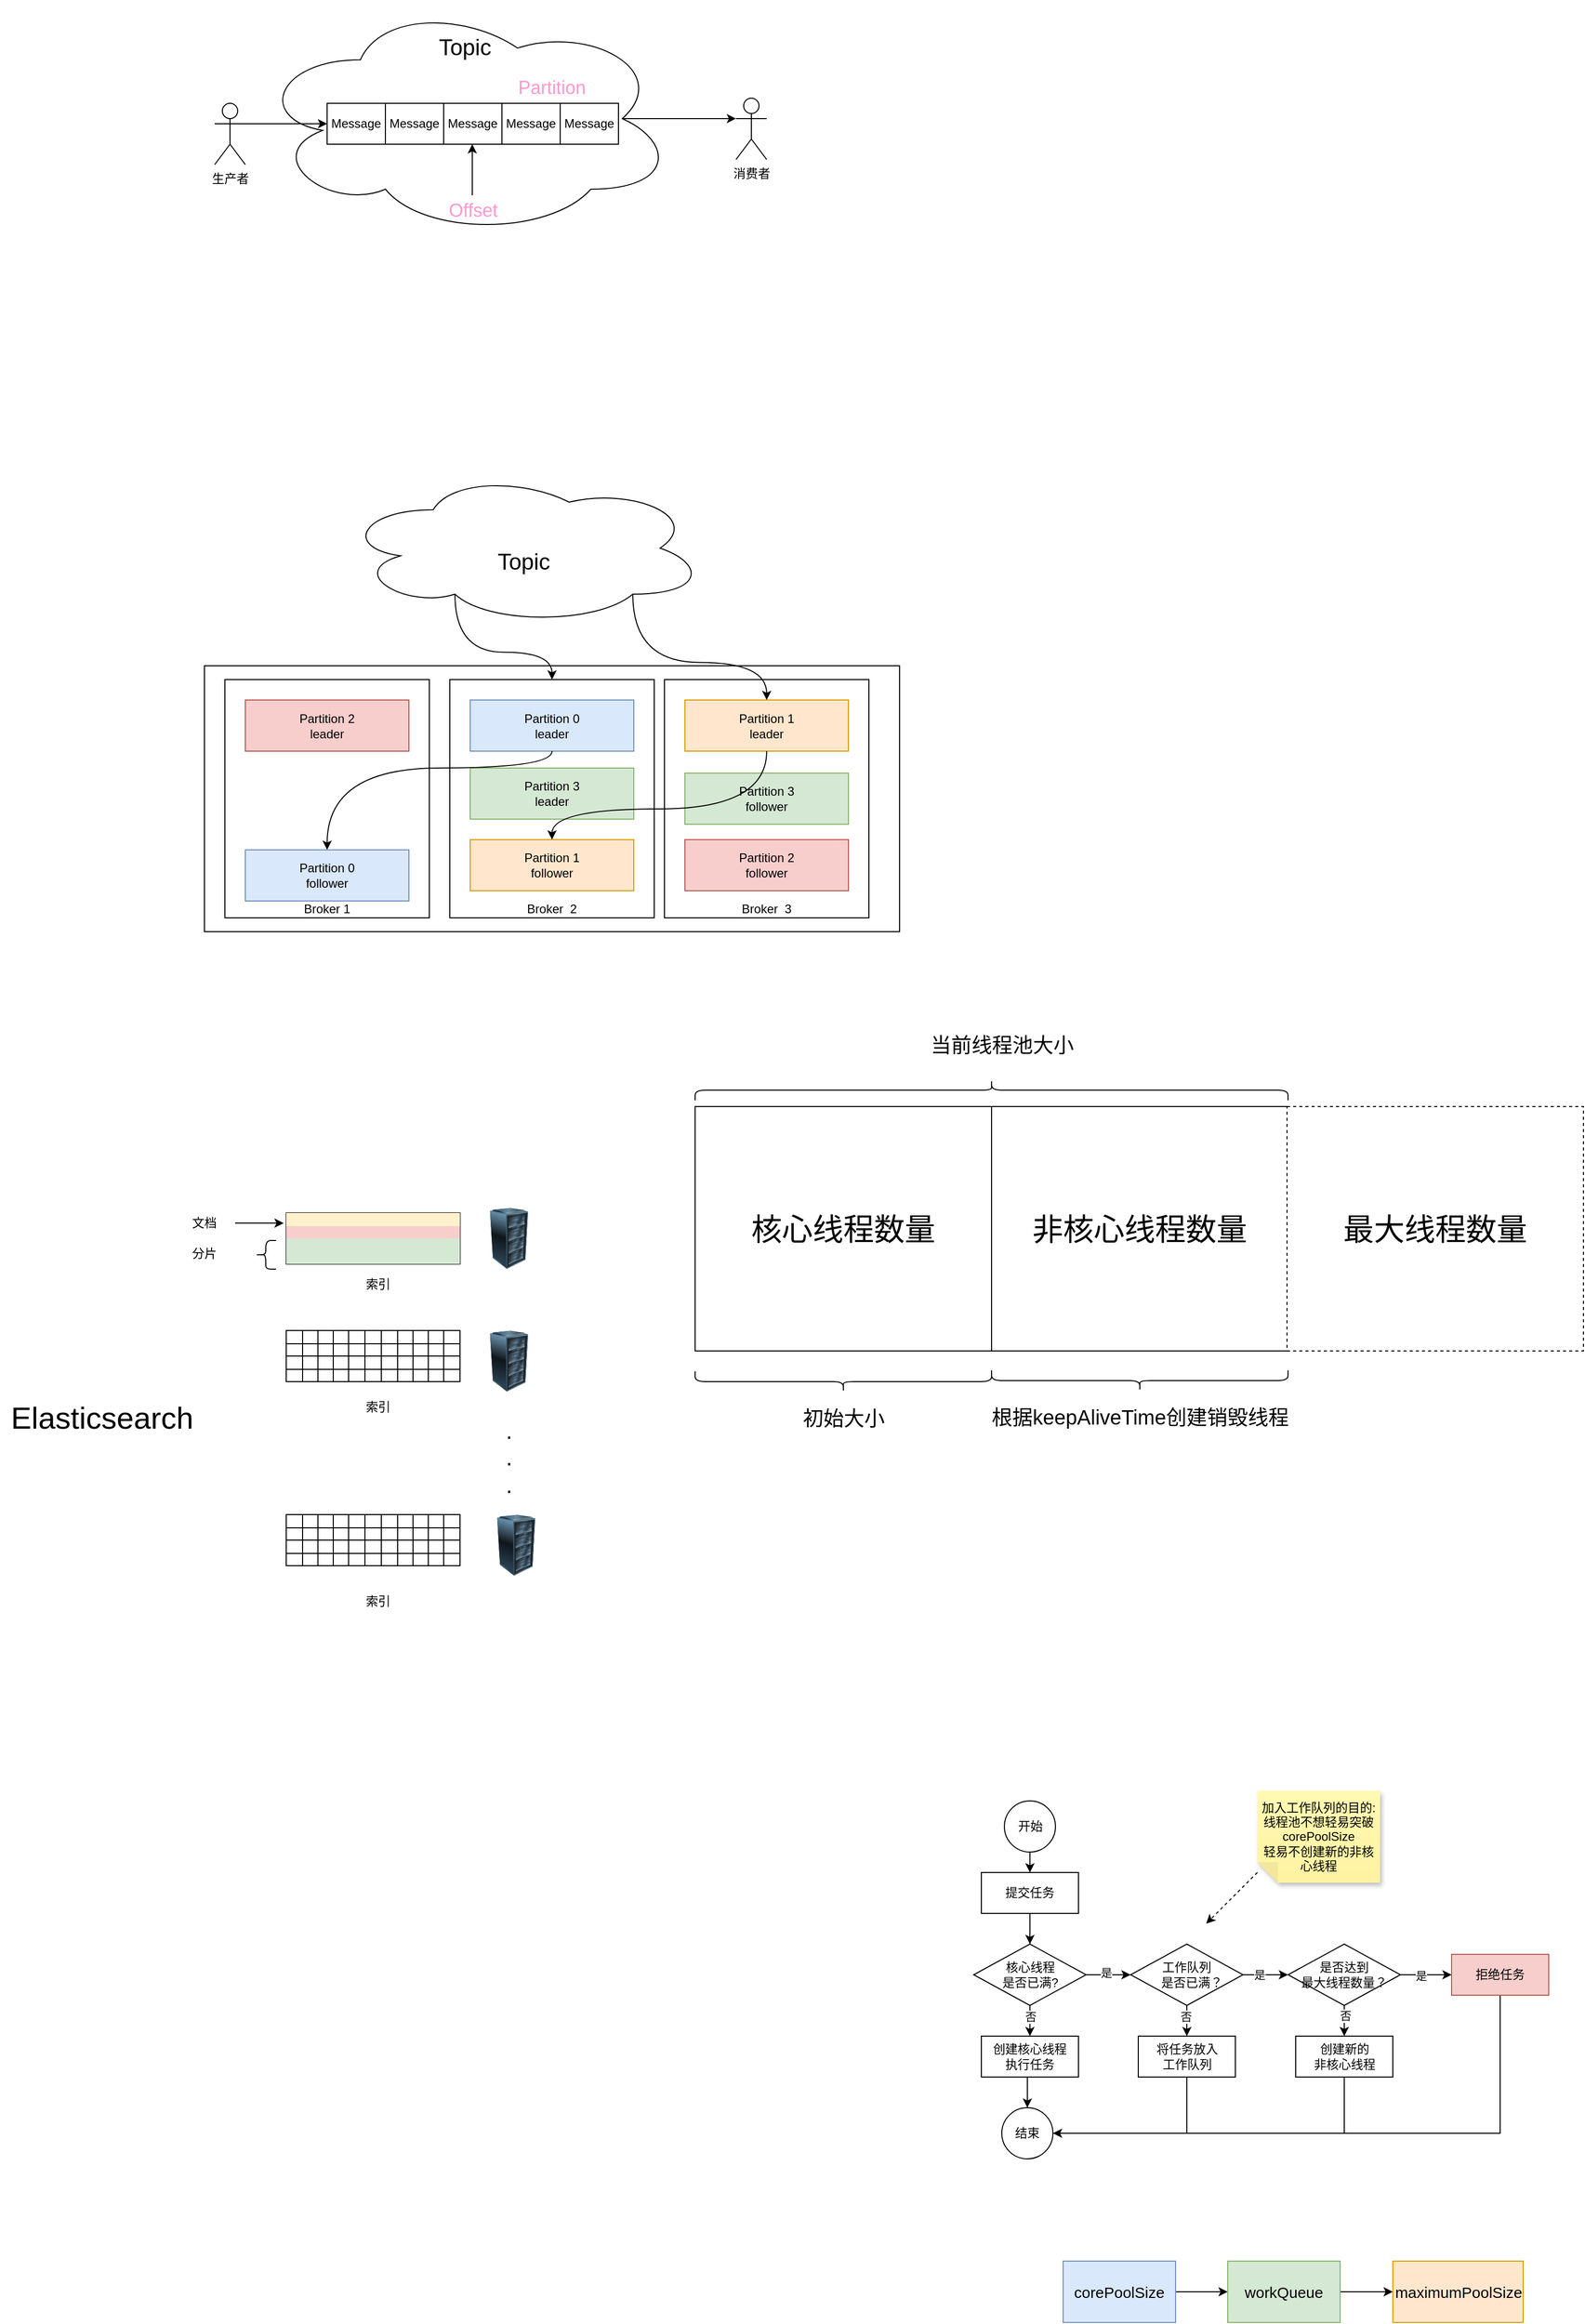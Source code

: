 <mxfile version="24.0.4" type="device">
  <diagram name="第 1 页" id="wqaIVa56vnLchRPBPSfe">
    <mxGraphModel dx="1050" dy="629" grid="1" gridSize="10" guides="1" tooltips="1" connect="1" arrows="1" fold="1" page="1" pageScale="1" pageWidth="1169" pageHeight="827" math="0" shadow="0">
      <root>
        <mxCell id="0" />
        <mxCell id="1" parent="0" />
        <mxCell id="O-k0t7-McZYJta-h6Hop-2" value="&lt;div&gt;&lt;br&gt;&lt;/div&gt;Topic" style="ellipse;shape=cloud;whiteSpace=wrap;html=1;fontSize=22;verticalAlign=top;" parent="1" vertex="1">
          <mxGeometry x="330" y="160" width="410" height="230" as="geometry" />
        </mxCell>
        <mxCell id="O-k0t7-McZYJta-h6Hop-3" value="" style="shape=table;startSize=0;container=1;collapsible=0;childLayout=tableLayout;" parent="1" vertex="1">
          <mxGeometry x="400" y="260" width="285" height="40" as="geometry" />
        </mxCell>
        <mxCell id="O-k0t7-McZYJta-h6Hop-4" value="" style="shape=tableRow;horizontal=0;startSize=0;swimlaneHead=0;swimlaneBody=0;strokeColor=inherit;top=0;left=0;bottom=0;right=0;collapsible=0;dropTarget=0;fillColor=none;points=[[0,0.5],[1,0.5]];portConstraint=eastwest;" parent="O-k0t7-McZYJta-h6Hop-3" vertex="1">
          <mxGeometry width="285" height="40" as="geometry" />
        </mxCell>
        <mxCell id="O-k0t7-McZYJta-h6Hop-5" value="Message" style="shape=partialRectangle;html=1;whiteSpace=wrap;connectable=0;strokeColor=inherit;overflow=hidden;fillColor=none;top=0;left=0;bottom=0;right=0;pointerEvents=1;" parent="O-k0t7-McZYJta-h6Hop-4" vertex="1">
          <mxGeometry width="57" height="40" as="geometry">
            <mxRectangle width="57" height="40" as="alternateBounds" />
          </mxGeometry>
        </mxCell>
        <mxCell id="O-k0t7-McZYJta-h6Hop-6" value="Message" style="shape=partialRectangle;html=1;whiteSpace=wrap;connectable=0;strokeColor=inherit;overflow=hidden;fillColor=none;top=0;left=0;bottom=0;right=0;pointerEvents=1;" parent="O-k0t7-McZYJta-h6Hop-4" vertex="1">
          <mxGeometry x="57" width="57" height="40" as="geometry">
            <mxRectangle width="57" height="40" as="alternateBounds" />
          </mxGeometry>
        </mxCell>
        <mxCell id="O-k0t7-McZYJta-h6Hop-7" value="Message" style="shape=partialRectangle;html=1;whiteSpace=wrap;connectable=0;strokeColor=inherit;overflow=hidden;fillColor=none;top=0;left=0;bottom=0;right=0;pointerEvents=1;" parent="O-k0t7-McZYJta-h6Hop-4" vertex="1">
          <mxGeometry x="114" width="57" height="40" as="geometry">
            <mxRectangle width="57" height="40" as="alternateBounds" />
          </mxGeometry>
        </mxCell>
        <mxCell id="O-k0t7-McZYJta-h6Hop-8" value="Message" style="shape=partialRectangle;html=1;whiteSpace=wrap;connectable=0;strokeColor=inherit;overflow=hidden;fillColor=none;top=0;left=0;bottom=0;right=0;pointerEvents=1;" parent="O-k0t7-McZYJta-h6Hop-4" vertex="1">
          <mxGeometry x="171" width="57" height="40" as="geometry">
            <mxRectangle width="57" height="40" as="alternateBounds" />
          </mxGeometry>
        </mxCell>
        <mxCell id="O-k0t7-McZYJta-h6Hop-9" value="Message" style="shape=partialRectangle;html=1;whiteSpace=wrap;connectable=0;strokeColor=inherit;overflow=hidden;fillColor=none;top=0;left=0;bottom=0;right=0;pointerEvents=1;" parent="O-k0t7-McZYJta-h6Hop-4" vertex="1">
          <mxGeometry x="228" width="57" height="40" as="geometry">
            <mxRectangle width="57" height="40" as="alternateBounds" />
          </mxGeometry>
        </mxCell>
        <mxCell id="O-k0t7-McZYJta-h6Hop-10" value="&lt;font color=&quot;#ff99cc&quot; style=&quot;font-size: 18px;&quot;&gt;Partition&lt;/font&gt;" style="text;strokeColor=none;align=center;fillColor=none;html=1;verticalAlign=middle;whiteSpace=wrap;rounded=0;" parent="1" vertex="1">
          <mxGeometry x="590" y="230" width="60" height="30" as="geometry" />
        </mxCell>
        <mxCell id="O-k0t7-McZYJta-h6Hop-11" value="" style="endArrow=classic;html=1;rounded=0;" parent="1" edge="1">
          <mxGeometry width="50" height="50" relative="1" as="geometry">
            <mxPoint x="542" y="350" as="sourcePoint" />
            <mxPoint x="542" y="300" as="targetPoint" />
          </mxGeometry>
        </mxCell>
        <mxCell id="O-k0t7-McZYJta-h6Hop-12" value="&lt;font color=&quot;#ff99cc&quot; style=&quot;font-size: 18px;&quot;&gt;Offset&lt;/font&gt;" style="text;strokeColor=none;align=center;fillColor=none;html=1;verticalAlign=middle;whiteSpace=wrap;rounded=0;" parent="1" vertex="1">
          <mxGeometry x="512.5" y="350" width="60" height="30" as="geometry" />
        </mxCell>
        <mxCell id="O-k0t7-McZYJta-h6Hop-15" style="edgeStyle=orthogonalEdgeStyle;rounded=0;orthogonalLoop=1;jettySize=auto;html=1;exitX=1;exitY=0.333;exitDx=0;exitDy=0;exitPerimeter=0;entryX=0;entryY=0.5;entryDx=0;entryDy=0;" parent="1" source="O-k0t7-McZYJta-h6Hop-13" target="O-k0t7-McZYJta-h6Hop-4" edge="1">
          <mxGeometry relative="1" as="geometry" />
        </mxCell>
        <mxCell id="O-k0t7-McZYJta-h6Hop-13" value="生产者" style="shape=umlActor;verticalLabelPosition=bottom;verticalAlign=top;html=1;outlineConnect=0;" parent="1" vertex="1">
          <mxGeometry x="290" y="260" width="30" height="60" as="geometry" />
        </mxCell>
        <mxCell id="O-k0t7-McZYJta-h6Hop-14" value="消费者" style="shape=umlActor;verticalLabelPosition=bottom;verticalAlign=top;html=1;outlineConnect=0;" parent="1" vertex="1">
          <mxGeometry x="800" y="255" width="30" height="60" as="geometry" />
        </mxCell>
        <mxCell id="O-k0t7-McZYJta-h6Hop-16" style="edgeStyle=orthogonalEdgeStyle;rounded=0;orthogonalLoop=1;jettySize=auto;html=1;exitX=0.875;exitY=0.5;exitDx=0;exitDy=0;exitPerimeter=0;entryX=0;entryY=0.333;entryDx=0;entryDy=0;entryPerimeter=0;" parent="1" source="O-k0t7-McZYJta-h6Hop-2" target="O-k0t7-McZYJta-h6Hop-14" edge="1">
          <mxGeometry relative="1" as="geometry" />
        </mxCell>
        <mxCell id="O-k0t7-McZYJta-h6Hop-19" value="&lt;div&gt;&lt;br&gt;&lt;/div&gt;Topic" style="ellipse;shape=cloud;whiteSpace=wrap;html=1;fontSize=22;verticalAlign=middle;" parent="1" vertex="1">
          <mxGeometry x="415" y="620" width="355" height="150" as="geometry" />
        </mxCell>
        <mxCell id="O-k0t7-McZYJta-h6Hop-20" value="" style="rounded=0;whiteSpace=wrap;html=1;" parent="1" vertex="1">
          <mxGeometry x="280" y="810" width="680" height="260" as="geometry" />
        </mxCell>
        <mxCell id="O-k0t7-McZYJta-h6Hop-22" value="Broker&amp;nbsp; 2" style="rounded=0;whiteSpace=wrap;html=1;verticalAlign=bottom;" parent="1" vertex="1">
          <mxGeometry x="520" y="823.5" width="200" height="233" as="geometry" />
        </mxCell>
        <mxCell id="O-k0t7-McZYJta-h6Hop-21" value="Partition 0&lt;div&gt;leader&lt;/div&gt;" style="rounded=0;whiteSpace=wrap;html=1;fillColor=#dae8fc;strokeColor=#6c8ebf;" parent="1" vertex="1">
          <mxGeometry x="540" y="843.5" width="160" height="50" as="geometry" />
        </mxCell>
        <mxCell id="O-k0t7-McZYJta-h6Hop-23" value="Broker 1" style="rounded=0;whiteSpace=wrap;html=1;verticalAlign=bottom;" parent="1" vertex="1">
          <mxGeometry x="300" y="823.5" width="200" height="233" as="geometry" />
        </mxCell>
        <mxCell id="O-k0t7-McZYJta-h6Hop-24" value="Partition 0&lt;div&gt;follower&lt;/div&gt;" style="rounded=0;whiteSpace=wrap;html=1;fillColor=#dae8fc;strokeColor=#6c8ebf;" parent="1" vertex="1">
          <mxGeometry x="320" y="990" width="160" height="50" as="geometry" />
        </mxCell>
        <mxCell id="O-k0t7-McZYJta-h6Hop-25" value="Broker&amp;nbsp;&amp;nbsp;3" style="rounded=0;whiteSpace=wrap;html=1;verticalAlign=bottom;" parent="1" vertex="1">
          <mxGeometry x="730" y="823.5" width="200" height="233" as="geometry" />
        </mxCell>
        <mxCell id="O-k0t7-McZYJta-h6Hop-26" value="Partition 1&lt;div&gt;leader&lt;/div&gt;" style="rounded=0;whiteSpace=wrap;html=1;fillColor=#ffe6cc;strokeColor=#d79b00;" parent="1" vertex="1">
          <mxGeometry x="750" y="843.5" width="160" height="50" as="geometry" />
        </mxCell>
        <mxCell id="O-k0t7-McZYJta-h6Hop-27" value="Partition 1&lt;div&gt;follower&lt;/div&gt;" style="rounded=0;whiteSpace=wrap;html=1;fillColor=#ffe6cc;strokeColor=#d79b00;" parent="1" vertex="1">
          <mxGeometry x="540" y="980" width="160" height="50" as="geometry" />
        </mxCell>
        <mxCell id="O-k0t7-McZYJta-h6Hop-32" style="edgeStyle=orthogonalEdgeStyle;curved=1;rounded=0;orthogonalLoop=1;jettySize=auto;html=1;exitX=0.8;exitY=0.8;exitDx=0;exitDy=0;exitPerimeter=0;" parent="1" source="O-k0t7-McZYJta-h6Hop-19" target="O-k0t7-McZYJta-h6Hop-26" edge="1">
          <mxGeometry relative="1" as="geometry" />
        </mxCell>
        <mxCell id="O-k0t7-McZYJta-h6Hop-31" style="edgeStyle=orthogonalEdgeStyle;curved=1;rounded=0;orthogonalLoop=1;jettySize=auto;html=1;exitX=0.31;exitY=0.8;exitDx=0;exitDy=0;exitPerimeter=0;" parent="1" source="O-k0t7-McZYJta-h6Hop-19" target="O-k0t7-McZYJta-h6Hop-22" edge="1">
          <mxGeometry relative="1" as="geometry" />
        </mxCell>
        <mxCell id="O-k0t7-McZYJta-h6Hop-33" value="Partition 2&lt;div&gt;leader&lt;/div&gt;" style="rounded=0;whiteSpace=wrap;html=1;fillColor=#f8cecc;strokeColor=#b85450;" parent="1" vertex="1">
          <mxGeometry x="320" y="843.5" width="160" height="50" as="geometry" />
        </mxCell>
        <mxCell id="O-k0t7-McZYJta-h6Hop-34" value="Partition 2&lt;div&gt;follower&lt;/div&gt;" style="rounded=0;whiteSpace=wrap;html=1;fillColor=#f8cecc;strokeColor=#b85450;" parent="1" vertex="1">
          <mxGeometry x="750" y="980" width="160" height="50" as="geometry" />
        </mxCell>
        <mxCell id="O-k0t7-McZYJta-h6Hop-35" value="Partition 3&lt;div&gt;leader&lt;/div&gt;" style="rounded=0;whiteSpace=wrap;html=1;fillColor=#d5e8d4;strokeColor=#82b366;" parent="1" vertex="1">
          <mxGeometry x="540" y="910" width="160" height="50" as="geometry" />
        </mxCell>
        <mxCell id="O-k0t7-McZYJta-h6Hop-28" style="edgeStyle=orthogonalEdgeStyle;curved=1;rounded=0;orthogonalLoop=1;jettySize=auto;html=1;exitX=0.5;exitY=1;exitDx=0;exitDy=0;entryX=0.5;entryY=0;entryDx=0;entryDy=0;" parent="1" source="O-k0t7-McZYJta-h6Hop-21" target="O-k0t7-McZYJta-h6Hop-24" edge="1">
          <mxGeometry relative="1" as="geometry">
            <Array as="points">
              <mxPoint x="620" y="910" />
              <mxPoint x="400" y="910" />
            </Array>
          </mxGeometry>
        </mxCell>
        <mxCell id="O-k0t7-McZYJta-h6Hop-36" value="Partition 3&lt;div&gt;follower&lt;/div&gt;" style="rounded=0;whiteSpace=wrap;html=1;fillColor=#d5e8d4;strokeColor=#82b366;" parent="1" vertex="1">
          <mxGeometry x="750" y="915" width="160" height="50" as="geometry" />
        </mxCell>
        <mxCell id="O-k0t7-McZYJta-h6Hop-29" style="edgeStyle=orthogonalEdgeStyle;curved=1;rounded=0;orthogonalLoop=1;jettySize=auto;html=1;exitX=0.5;exitY=1;exitDx=0;exitDy=0;entryX=0.5;entryY=0;entryDx=0;entryDy=0;" parent="1" source="O-k0t7-McZYJta-h6Hop-26" target="O-k0t7-McZYJta-h6Hop-27" edge="1">
          <mxGeometry relative="1" as="geometry">
            <Array as="points">
              <mxPoint x="830" y="950" />
              <mxPoint x="620" y="950" />
            </Array>
          </mxGeometry>
        </mxCell>
        <mxCell id="BUsIxUy8uPX-Q4B_sfgK-1" value="Elasticsearch" style="text;strokeColor=none;align=center;fillColor=none;html=1;verticalAlign=middle;whiteSpace=wrap;rounded=0;fontSize=30;" parent="1" vertex="1">
          <mxGeometry x="80" y="1530" width="200" height="30" as="geometry" />
        </mxCell>
        <mxCell id="BUsIxUy8uPX-Q4B_sfgK-3" value="" style="image;html=1;image=img/lib/clip_art/computers/Server_Rack_128x128.png" parent="1" vertex="1">
          <mxGeometry x="540" y="1340" width="76" height="60" as="geometry" />
        </mxCell>
        <mxCell id="BUsIxUy8uPX-Q4B_sfgK-4" value="" style="image;html=1;image=img/lib/clip_art/computers/Server_Rack_128x128.png" parent="1" vertex="1">
          <mxGeometry x="540" y="1460" width="76" height="60" as="geometry" />
        </mxCell>
        <mxCell id="BUsIxUy8uPX-Q4B_sfgK-5" value="" style="image;html=1;image=img/lib/clip_art/computers/Server_Rack_128x128.png" parent="1" vertex="1">
          <mxGeometry x="547" y="1640" width="76" height="60" as="geometry" />
        </mxCell>
        <mxCell id="BUsIxUy8uPX-Q4B_sfgK-6" value=".&lt;div style=&quot;font-size: 22px;&quot;&gt;.&lt;/div&gt;&lt;div style=&quot;font-size: 22px;&quot;&gt;.&lt;/div&gt;" style="text;strokeColor=none;align=center;fillColor=none;html=1;verticalAlign=middle;whiteSpace=wrap;rounded=0;fontSize=22;" parent="1" vertex="1">
          <mxGeometry x="548" y="1570" width="60" height="30" as="geometry" />
        </mxCell>
        <mxCell id="BUsIxUy8uPX-Q4B_sfgK-21" value="" style="shape=table;startSize=0;container=1;collapsible=0;childLayout=tableLayout;" parent="1" vertex="1">
          <mxGeometry x="360" y="1345" width="170" height="50" as="geometry" />
        </mxCell>
        <mxCell id="BUsIxUy8uPX-Q4B_sfgK-22" value="" style="shape=tableRow;horizontal=0;startSize=0;swimlaneHead=0;swimlaneBody=0;strokeColor=inherit;top=0;left=0;bottom=0;right=0;collapsible=0;dropTarget=0;fillColor=none;points=[[0,0.5],[1,0.5]];portConstraint=eastwest;" parent="BUsIxUy8uPX-Q4B_sfgK-21" vertex="1">
          <mxGeometry width="170" height="13" as="geometry" />
        </mxCell>
        <mxCell id="BUsIxUy8uPX-Q4B_sfgK-23" value="" style="shape=partialRectangle;html=1;whiteSpace=wrap;connectable=0;strokeColor=#d6b656;overflow=hidden;fillColor=#fff2cc;top=0;left=0;bottom=0;right=0;pointerEvents=1;" parent="BUsIxUy8uPX-Q4B_sfgK-22" vertex="1">
          <mxGeometry width="16" height="13" as="geometry">
            <mxRectangle width="16" height="13" as="alternateBounds" />
          </mxGeometry>
        </mxCell>
        <mxCell id="BUsIxUy8uPX-Q4B_sfgK-24" value="" style="shape=partialRectangle;html=1;whiteSpace=wrap;connectable=0;strokeColor=#d6b656;overflow=hidden;fillColor=#fff2cc;top=0;left=0;bottom=0;right=0;pointerEvents=1;" parent="BUsIxUy8uPX-Q4B_sfgK-22" vertex="1">
          <mxGeometry x="16" width="15" height="13" as="geometry">
            <mxRectangle width="15" height="13" as="alternateBounds" />
          </mxGeometry>
        </mxCell>
        <mxCell id="BUsIxUy8uPX-Q4B_sfgK-25" value="" style="shape=partialRectangle;html=1;whiteSpace=wrap;connectable=0;strokeColor=#d6b656;overflow=hidden;fillColor=#fff2cc;top=0;left=0;bottom=0;right=0;pointerEvents=1;" parent="BUsIxUy8uPX-Q4B_sfgK-22" vertex="1">
          <mxGeometry x="31" width="15" height="13" as="geometry">
            <mxRectangle width="15" height="13" as="alternateBounds" />
          </mxGeometry>
        </mxCell>
        <mxCell id="BUsIxUy8uPX-Q4B_sfgK-26" value="" style="shape=partialRectangle;html=1;whiteSpace=wrap;connectable=0;strokeColor=#d6b656;overflow=hidden;fillColor=#fff2cc;top=0;left=0;bottom=0;right=0;pointerEvents=1;" parent="BUsIxUy8uPX-Q4B_sfgK-22" vertex="1">
          <mxGeometry x="46" width="15" height="13" as="geometry">
            <mxRectangle width="15" height="13" as="alternateBounds" />
          </mxGeometry>
        </mxCell>
        <mxCell id="BUsIxUy8uPX-Q4B_sfgK-27" value="" style="shape=partialRectangle;html=1;whiteSpace=wrap;connectable=0;strokeColor=#d6b656;overflow=hidden;fillColor=#fff2cc;top=0;left=0;bottom=0;right=0;pointerEvents=1;" parent="BUsIxUy8uPX-Q4B_sfgK-22" vertex="1">
          <mxGeometry x="61" width="16" height="13" as="geometry">
            <mxRectangle width="16" height="13" as="alternateBounds" />
          </mxGeometry>
        </mxCell>
        <mxCell id="BUsIxUy8uPX-Q4B_sfgK-28" value="" style="shape=partialRectangle;html=1;whiteSpace=wrap;connectable=0;strokeColor=#d6b656;overflow=hidden;fillColor=#fff2cc;top=0;left=0;bottom=0;right=0;pointerEvents=1;" parent="BUsIxUy8uPX-Q4B_sfgK-22" vertex="1">
          <mxGeometry x="77" width="16" height="13" as="geometry">
            <mxRectangle width="16" height="13" as="alternateBounds" />
          </mxGeometry>
        </mxCell>
        <mxCell id="BUsIxUy8uPX-Q4B_sfgK-29" value="" style="shape=partialRectangle;html=1;whiteSpace=wrap;connectable=0;strokeColor=#d6b656;overflow=hidden;fillColor=#fff2cc;top=0;left=0;bottom=0;right=0;pointerEvents=1;" parent="BUsIxUy8uPX-Q4B_sfgK-22" vertex="1">
          <mxGeometry x="93" width="16" height="13" as="geometry">
            <mxRectangle width="16" height="13" as="alternateBounds" />
          </mxGeometry>
        </mxCell>
        <mxCell id="BUsIxUy8uPX-Q4B_sfgK-30" value="" style="shape=partialRectangle;html=1;whiteSpace=wrap;connectable=0;strokeColor=#d6b656;overflow=hidden;fillColor=#fff2cc;top=0;left=0;bottom=0;right=0;pointerEvents=1;" parent="BUsIxUy8uPX-Q4B_sfgK-22" vertex="1">
          <mxGeometry x="109" width="15" height="13" as="geometry">
            <mxRectangle width="15" height="13" as="alternateBounds" />
          </mxGeometry>
        </mxCell>
        <mxCell id="BUsIxUy8uPX-Q4B_sfgK-31" value="" style="shape=partialRectangle;html=1;whiteSpace=wrap;connectable=0;strokeColor=#d6b656;overflow=hidden;fillColor=#fff2cc;top=0;left=0;bottom=0;right=0;pointerEvents=1;" parent="BUsIxUy8uPX-Q4B_sfgK-22" vertex="1">
          <mxGeometry x="124" width="15" height="13" as="geometry">
            <mxRectangle width="15" height="13" as="alternateBounds" />
          </mxGeometry>
        </mxCell>
        <mxCell id="BUsIxUy8uPX-Q4B_sfgK-32" value="" style="shape=partialRectangle;html=1;whiteSpace=wrap;connectable=0;strokeColor=#d6b656;overflow=hidden;fillColor=#fff2cc;top=0;left=0;bottom=0;right=0;pointerEvents=1;" parent="BUsIxUy8uPX-Q4B_sfgK-22" vertex="1">
          <mxGeometry x="139" width="15" height="13" as="geometry">
            <mxRectangle width="15" height="13" as="alternateBounds" />
          </mxGeometry>
        </mxCell>
        <mxCell id="BUsIxUy8uPX-Q4B_sfgK-33" value="" style="shape=partialRectangle;html=1;whiteSpace=wrap;connectable=0;strokeColor=#d6b656;overflow=hidden;fillColor=#fff2cc;top=0;left=0;bottom=0;right=0;pointerEvents=1;" parent="BUsIxUy8uPX-Q4B_sfgK-22" vertex="1">
          <mxGeometry x="154" width="16" height="13" as="geometry">
            <mxRectangle width="16" height="13" as="alternateBounds" />
          </mxGeometry>
        </mxCell>
        <mxCell id="BUsIxUy8uPX-Q4B_sfgK-34" value="" style="shape=tableRow;horizontal=0;startSize=0;swimlaneHead=0;swimlaneBody=0;strokeColor=#b85450;top=0;left=0;bottom=0;right=0;collapsible=0;dropTarget=0;fillColor=#f8cecc;points=[[0,0.5],[1,0.5]];portConstraint=eastwest;" parent="BUsIxUy8uPX-Q4B_sfgK-21" vertex="1">
          <mxGeometry y="13" width="170" height="12" as="geometry" />
        </mxCell>
        <mxCell id="BUsIxUy8uPX-Q4B_sfgK-35" value="" style="shape=partialRectangle;html=1;whiteSpace=wrap;connectable=0;strokeColor=#b85450;overflow=hidden;fillColor=#f8cecc;top=0;left=0;bottom=0;right=0;pointerEvents=1;" parent="BUsIxUy8uPX-Q4B_sfgK-34" vertex="1">
          <mxGeometry width="16" height="12" as="geometry">
            <mxRectangle width="16" height="12" as="alternateBounds" />
          </mxGeometry>
        </mxCell>
        <mxCell id="BUsIxUy8uPX-Q4B_sfgK-36" value="" style="shape=partialRectangle;html=1;whiteSpace=wrap;connectable=0;strokeColor=#b85450;overflow=hidden;fillColor=#f8cecc;top=0;left=0;bottom=0;right=0;pointerEvents=1;" parent="BUsIxUy8uPX-Q4B_sfgK-34" vertex="1">
          <mxGeometry x="16" width="15" height="12" as="geometry">
            <mxRectangle width="15" height="12" as="alternateBounds" />
          </mxGeometry>
        </mxCell>
        <mxCell id="BUsIxUy8uPX-Q4B_sfgK-37" value="" style="shape=partialRectangle;html=1;whiteSpace=wrap;connectable=0;strokeColor=#b85450;overflow=hidden;fillColor=#f8cecc;top=0;left=0;bottom=0;right=0;pointerEvents=1;" parent="BUsIxUy8uPX-Q4B_sfgK-34" vertex="1">
          <mxGeometry x="31" width="15" height="12" as="geometry">
            <mxRectangle width="15" height="12" as="alternateBounds" />
          </mxGeometry>
        </mxCell>
        <mxCell id="BUsIxUy8uPX-Q4B_sfgK-38" value="" style="shape=partialRectangle;html=1;whiteSpace=wrap;connectable=0;strokeColor=#b85450;overflow=hidden;fillColor=#f8cecc;top=0;left=0;bottom=0;right=0;pointerEvents=1;" parent="BUsIxUy8uPX-Q4B_sfgK-34" vertex="1">
          <mxGeometry x="46" width="15" height="12" as="geometry">
            <mxRectangle width="15" height="12" as="alternateBounds" />
          </mxGeometry>
        </mxCell>
        <mxCell id="BUsIxUy8uPX-Q4B_sfgK-39" value="" style="shape=partialRectangle;html=1;whiteSpace=wrap;connectable=0;strokeColor=#b85450;overflow=hidden;fillColor=#f8cecc;top=0;left=0;bottom=0;right=0;pointerEvents=1;" parent="BUsIxUy8uPX-Q4B_sfgK-34" vertex="1">
          <mxGeometry x="61" width="16" height="12" as="geometry">
            <mxRectangle width="16" height="12" as="alternateBounds" />
          </mxGeometry>
        </mxCell>
        <mxCell id="BUsIxUy8uPX-Q4B_sfgK-40" value="" style="shape=partialRectangle;html=1;whiteSpace=wrap;connectable=0;strokeColor=#b85450;overflow=hidden;fillColor=#f8cecc;top=0;left=0;bottom=0;right=0;pointerEvents=1;" parent="BUsIxUy8uPX-Q4B_sfgK-34" vertex="1">
          <mxGeometry x="77" width="16" height="12" as="geometry">
            <mxRectangle width="16" height="12" as="alternateBounds" />
          </mxGeometry>
        </mxCell>
        <mxCell id="BUsIxUy8uPX-Q4B_sfgK-41" value="" style="shape=partialRectangle;html=1;whiteSpace=wrap;connectable=0;strokeColor=#b85450;overflow=hidden;fillColor=#f8cecc;top=0;left=0;bottom=0;right=0;pointerEvents=1;" parent="BUsIxUy8uPX-Q4B_sfgK-34" vertex="1">
          <mxGeometry x="93" width="16" height="12" as="geometry">
            <mxRectangle width="16" height="12" as="alternateBounds" />
          </mxGeometry>
        </mxCell>
        <mxCell id="BUsIxUy8uPX-Q4B_sfgK-42" value="" style="shape=partialRectangle;html=1;whiteSpace=wrap;connectable=0;strokeColor=#b85450;overflow=hidden;fillColor=#f8cecc;top=0;left=0;bottom=0;right=0;pointerEvents=1;" parent="BUsIxUy8uPX-Q4B_sfgK-34" vertex="1">
          <mxGeometry x="109" width="15" height="12" as="geometry">
            <mxRectangle width="15" height="12" as="alternateBounds" />
          </mxGeometry>
        </mxCell>
        <mxCell id="BUsIxUy8uPX-Q4B_sfgK-43" value="" style="shape=partialRectangle;html=1;whiteSpace=wrap;connectable=0;strokeColor=#b85450;overflow=hidden;fillColor=#f8cecc;top=0;left=0;bottom=0;right=0;pointerEvents=1;" parent="BUsIxUy8uPX-Q4B_sfgK-34" vertex="1">
          <mxGeometry x="124" width="15" height="12" as="geometry">
            <mxRectangle width="15" height="12" as="alternateBounds" />
          </mxGeometry>
        </mxCell>
        <mxCell id="BUsIxUy8uPX-Q4B_sfgK-44" value="" style="shape=partialRectangle;html=1;whiteSpace=wrap;connectable=0;strokeColor=#b85450;overflow=hidden;fillColor=#f8cecc;top=0;left=0;bottom=0;right=0;pointerEvents=1;" parent="BUsIxUy8uPX-Q4B_sfgK-34" vertex="1">
          <mxGeometry x="139" width="15" height="12" as="geometry">
            <mxRectangle width="15" height="12" as="alternateBounds" />
          </mxGeometry>
        </mxCell>
        <mxCell id="BUsIxUy8uPX-Q4B_sfgK-45" value="" style="shape=partialRectangle;html=1;whiteSpace=wrap;connectable=0;strokeColor=inherit;overflow=hidden;fillColor=none;top=0;left=0;bottom=0;right=0;pointerEvents=1;" parent="BUsIxUy8uPX-Q4B_sfgK-34" vertex="1">
          <mxGeometry x="154" width="16" height="12" as="geometry">
            <mxRectangle width="16" height="12" as="alternateBounds" />
          </mxGeometry>
        </mxCell>
        <mxCell id="BUsIxUy8uPX-Q4B_sfgK-46" value="" style="shape=tableRow;horizontal=0;startSize=0;swimlaneHead=0;swimlaneBody=0;strokeColor=inherit;top=0;left=0;bottom=0;right=0;collapsible=0;dropTarget=0;fillColor=none;points=[[0,0.5],[1,0.5]];portConstraint=eastwest;" parent="BUsIxUy8uPX-Q4B_sfgK-21" vertex="1">
          <mxGeometry y="25" width="170" height="13" as="geometry" />
        </mxCell>
        <mxCell id="BUsIxUy8uPX-Q4B_sfgK-47" value="" style="shape=partialRectangle;html=1;whiteSpace=wrap;connectable=0;strokeColor=#82b366;overflow=hidden;fillColor=#d5e8d4;top=0;left=0;bottom=0;right=0;pointerEvents=1;" parent="BUsIxUy8uPX-Q4B_sfgK-46" vertex="1">
          <mxGeometry width="16" height="13" as="geometry">
            <mxRectangle width="16" height="13" as="alternateBounds" />
          </mxGeometry>
        </mxCell>
        <mxCell id="BUsIxUy8uPX-Q4B_sfgK-48" value="" style="shape=partialRectangle;html=1;whiteSpace=wrap;connectable=0;strokeColor=#82b366;overflow=hidden;fillColor=#d5e8d4;top=0;left=0;bottom=0;right=0;pointerEvents=1;" parent="BUsIxUy8uPX-Q4B_sfgK-46" vertex="1">
          <mxGeometry x="16" width="15" height="13" as="geometry">
            <mxRectangle width="15" height="13" as="alternateBounds" />
          </mxGeometry>
        </mxCell>
        <mxCell id="BUsIxUy8uPX-Q4B_sfgK-49" value="" style="shape=partialRectangle;html=1;whiteSpace=wrap;connectable=0;strokeColor=#82b366;overflow=hidden;fillColor=#d5e8d4;top=0;left=0;bottom=0;right=0;pointerEvents=1;" parent="BUsIxUy8uPX-Q4B_sfgK-46" vertex="1">
          <mxGeometry x="31" width="15" height="13" as="geometry">
            <mxRectangle width="15" height="13" as="alternateBounds" />
          </mxGeometry>
        </mxCell>
        <mxCell id="BUsIxUy8uPX-Q4B_sfgK-50" value="" style="shape=partialRectangle;html=1;whiteSpace=wrap;connectable=0;strokeColor=#82b366;overflow=hidden;fillColor=#d5e8d4;top=0;left=0;bottom=0;right=0;pointerEvents=1;" parent="BUsIxUy8uPX-Q4B_sfgK-46" vertex="1">
          <mxGeometry x="46" width="15" height="13" as="geometry">
            <mxRectangle width="15" height="13" as="alternateBounds" />
          </mxGeometry>
        </mxCell>
        <mxCell id="BUsIxUy8uPX-Q4B_sfgK-51" value="" style="shape=partialRectangle;html=1;whiteSpace=wrap;connectable=0;strokeColor=#82b366;overflow=hidden;fillColor=#d5e8d4;top=0;left=0;bottom=0;right=0;pointerEvents=1;" parent="BUsIxUy8uPX-Q4B_sfgK-46" vertex="1">
          <mxGeometry x="61" width="16" height="13" as="geometry">
            <mxRectangle width="16" height="13" as="alternateBounds" />
          </mxGeometry>
        </mxCell>
        <mxCell id="BUsIxUy8uPX-Q4B_sfgK-52" value="" style="shape=partialRectangle;html=1;whiteSpace=wrap;connectable=0;strokeColor=#82b366;overflow=hidden;fillColor=#d5e8d4;top=0;left=0;bottom=0;right=0;pointerEvents=1;" parent="BUsIxUy8uPX-Q4B_sfgK-46" vertex="1">
          <mxGeometry x="77" width="16" height="13" as="geometry">
            <mxRectangle width="16" height="13" as="alternateBounds" />
          </mxGeometry>
        </mxCell>
        <mxCell id="BUsIxUy8uPX-Q4B_sfgK-53" value="" style="shape=partialRectangle;html=1;whiteSpace=wrap;connectable=0;strokeColor=#82b366;overflow=hidden;fillColor=#d5e8d4;top=0;left=0;bottom=0;right=0;pointerEvents=1;" parent="BUsIxUy8uPX-Q4B_sfgK-46" vertex="1">
          <mxGeometry x="93" width="16" height="13" as="geometry">
            <mxRectangle width="16" height="13" as="alternateBounds" />
          </mxGeometry>
        </mxCell>
        <mxCell id="BUsIxUy8uPX-Q4B_sfgK-54" value="" style="shape=partialRectangle;html=1;whiteSpace=wrap;connectable=0;strokeColor=#82b366;overflow=hidden;fillColor=#d5e8d4;top=0;left=0;bottom=0;right=0;pointerEvents=1;" parent="BUsIxUy8uPX-Q4B_sfgK-46" vertex="1">
          <mxGeometry x="109" width="15" height="13" as="geometry">
            <mxRectangle width="15" height="13" as="alternateBounds" />
          </mxGeometry>
        </mxCell>
        <mxCell id="BUsIxUy8uPX-Q4B_sfgK-55" value="" style="shape=partialRectangle;html=1;whiteSpace=wrap;connectable=0;strokeColor=#82b366;overflow=hidden;fillColor=#d5e8d4;top=0;left=0;bottom=0;right=0;pointerEvents=1;" parent="BUsIxUy8uPX-Q4B_sfgK-46" vertex="1">
          <mxGeometry x="124" width="15" height="13" as="geometry">
            <mxRectangle width="15" height="13" as="alternateBounds" />
          </mxGeometry>
        </mxCell>
        <mxCell id="BUsIxUy8uPX-Q4B_sfgK-56" value="" style="shape=partialRectangle;html=1;whiteSpace=wrap;connectable=0;strokeColor=#82b366;overflow=hidden;fillColor=#d5e8d4;top=0;left=0;bottom=0;right=0;pointerEvents=1;" parent="BUsIxUy8uPX-Q4B_sfgK-46" vertex="1">
          <mxGeometry x="139" width="15" height="13" as="geometry">
            <mxRectangle width="15" height="13" as="alternateBounds" />
          </mxGeometry>
        </mxCell>
        <mxCell id="BUsIxUy8uPX-Q4B_sfgK-57" value="" style="shape=partialRectangle;html=1;whiteSpace=wrap;connectable=0;strokeColor=#82b366;overflow=hidden;fillColor=#d5e8d4;top=0;left=0;bottom=0;right=0;pointerEvents=1;" parent="BUsIxUy8uPX-Q4B_sfgK-46" vertex="1">
          <mxGeometry x="154" width="16" height="13" as="geometry">
            <mxRectangle width="16" height="13" as="alternateBounds" />
          </mxGeometry>
        </mxCell>
        <mxCell id="BUsIxUy8uPX-Q4B_sfgK-58" value="" style="shape=tableRow;horizontal=0;startSize=0;swimlaneHead=0;swimlaneBody=0;strokeColor=inherit;top=0;left=0;bottom=0;right=0;collapsible=0;dropTarget=0;fillColor=none;points=[[0,0.5],[1,0.5]];portConstraint=eastwest;" parent="BUsIxUy8uPX-Q4B_sfgK-21" vertex="1">
          <mxGeometry y="38" width="170" height="12" as="geometry" />
        </mxCell>
        <mxCell id="BUsIxUy8uPX-Q4B_sfgK-59" value="" style="shape=partialRectangle;html=1;whiteSpace=wrap;connectable=0;strokeColor=#82b366;overflow=hidden;fillColor=#d5e8d4;top=0;left=0;bottom=0;right=0;pointerEvents=1;" parent="BUsIxUy8uPX-Q4B_sfgK-58" vertex="1">
          <mxGeometry width="16" height="12" as="geometry">
            <mxRectangle width="16" height="12" as="alternateBounds" />
          </mxGeometry>
        </mxCell>
        <mxCell id="BUsIxUy8uPX-Q4B_sfgK-60" value="" style="shape=partialRectangle;html=1;whiteSpace=wrap;connectable=0;strokeColor=#82b366;overflow=hidden;fillColor=#d5e8d4;top=0;left=0;bottom=0;right=0;pointerEvents=1;" parent="BUsIxUy8uPX-Q4B_sfgK-58" vertex="1">
          <mxGeometry x="16" width="15" height="12" as="geometry">
            <mxRectangle width="15" height="12" as="alternateBounds" />
          </mxGeometry>
        </mxCell>
        <mxCell id="BUsIxUy8uPX-Q4B_sfgK-61" value="" style="shape=partialRectangle;html=1;whiteSpace=wrap;connectable=0;strokeColor=#82b366;overflow=hidden;fillColor=#d5e8d4;top=0;left=0;bottom=0;right=0;pointerEvents=1;" parent="BUsIxUy8uPX-Q4B_sfgK-58" vertex="1">
          <mxGeometry x="31" width="15" height="12" as="geometry">
            <mxRectangle width="15" height="12" as="alternateBounds" />
          </mxGeometry>
        </mxCell>
        <mxCell id="BUsIxUy8uPX-Q4B_sfgK-62" value="" style="shape=partialRectangle;html=1;whiteSpace=wrap;connectable=0;strokeColor=#82b366;overflow=hidden;fillColor=#d5e8d4;top=0;left=0;bottom=0;right=0;pointerEvents=1;" parent="BUsIxUy8uPX-Q4B_sfgK-58" vertex="1">
          <mxGeometry x="46" width="15" height="12" as="geometry">
            <mxRectangle width="15" height="12" as="alternateBounds" />
          </mxGeometry>
        </mxCell>
        <mxCell id="BUsIxUy8uPX-Q4B_sfgK-63" value="" style="shape=partialRectangle;html=1;whiteSpace=wrap;connectable=0;strokeColor=#82b366;overflow=hidden;fillColor=#d5e8d4;top=0;left=0;bottom=0;right=0;pointerEvents=1;" parent="BUsIxUy8uPX-Q4B_sfgK-58" vertex="1">
          <mxGeometry x="61" width="16" height="12" as="geometry">
            <mxRectangle width="16" height="12" as="alternateBounds" />
          </mxGeometry>
        </mxCell>
        <mxCell id="BUsIxUy8uPX-Q4B_sfgK-64" value="" style="shape=partialRectangle;html=1;whiteSpace=wrap;connectable=0;strokeColor=#82b366;overflow=hidden;fillColor=#d5e8d4;top=0;left=0;bottom=0;right=0;pointerEvents=1;" parent="BUsIxUy8uPX-Q4B_sfgK-58" vertex="1">
          <mxGeometry x="77" width="16" height="12" as="geometry">
            <mxRectangle width="16" height="12" as="alternateBounds" />
          </mxGeometry>
        </mxCell>
        <mxCell id="BUsIxUy8uPX-Q4B_sfgK-65" value="" style="shape=partialRectangle;html=1;whiteSpace=wrap;connectable=0;strokeColor=#82b366;overflow=hidden;fillColor=#d5e8d4;top=0;left=0;bottom=0;right=0;pointerEvents=1;" parent="BUsIxUy8uPX-Q4B_sfgK-58" vertex="1">
          <mxGeometry x="93" width="16" height="12" as="geometry">
            <mxRectangle width="16" height="12" as="alternateBounds" />
          </mxGeometry>
        </mxCell>
        <mxCell id="BUsIxUy8uPX-Q4B_sfgK-66" value="" style="shape=partialRectangle;html=1;whiteSpace=wrap;connectable=0;strokeColor=#82b366;overflow=hidden;fillColor=#d5e8d4;top=0;left=0;bottom=0;right=0;pointerEvents=1;" parent="BUsIxUy8uPX-Q4B_sfgK-58" vertex="1">
          <mxGeometry x="109" width="15" height="12" as="geometry">
            <mxRectangle width="15" height="12" as="alternateBounds" />
          </mxGeometry>
        </mxCell>
        <mxCell id="BUsIxUy8uPX-Q4B_sfgK-67" value="" style="shape=partialRectangle;html=1;whiteSpace=wrap;connectable=0;strokeColor=#82b366;overflow=hidden;fillColor=#d5e8d4;top=0;left=0;bottom=0;right=0;pointerEvents=1;" parent="BUsIxUy8uPX-Q4B_sfgK-58" vertex="1">
          <mxGeometry x="124" width="15" height="12" as="geometry">
            <mxRectangle width="15" height="12" as="alternateBounds" />
          </mxGeometry>
        </mxCell>
        <mxCell id="BUsIxUy8uPX-Q4B_sfgK-68" value="" style="shape=partialRectangle;html=1;whiteSpace=wrap;connectable=0;strokeColor=#82b366;overflow=hidden;fillColor=#d5e8d4;top=0;left=0;bottom=0;right=0;pointerEvents=1;" parent="BUsIxUy8uPX-Q4B_sfgK-58" vertex="1">
          <mxGeometry x="139" width="15" height="12" as="geometry">
            <mxRectangle width="15" height="12" as="alternateBounds" />
          </mxGeometry>
        </mxCell>
        <mxCell id="BUsIxUy8uPX-Q4B_sfgK-69" value="" style="shape=partialRectangle;html=1;whiteSpace=wrap;connectable=0;strokeColor=#82b366;overflow=hidden;fillColor=#d5e8d4;top=0;left=0;bottom=0;right=0;pointerEvents=1;" parent="BUsIxUy8uPX-Q4B_sfgK-58" vertex="1">
          <mxGeometry x="154" width="16" height="12" as="geometry">
            <mxRectangle width="16" height="12" as="alternateBounds" />
          </mxGeometry>
        </mxCell>
        <mxCell id="BUsIxUy8uPX-Q4B_sfgK-70" value="" style="shape=table;startSize=0;container=1;collapsible=0;childLayout=tableLayout;" parent="1" vertex="1">
          <mxGeometry x="360" y="1460" width="170" height="50" as="geometry" />
        </mxCell>
        <mxCell id="BUsIxUy8uPX-Q4B_sfgK-71" value="" style="shape=tableRow;horizontal=0;startSize=0;swimlaneHead=0;swimlaneBody=0;strokeColor=inherit;top=0;left=0;bottom=0;right=0;collapsible=0;dropTarget=0;fillColor=none;points=[[0,0.5],[1,0.5]];portConstraint=eastwest;" parent="BUsIxUy8uPX-Q4B_sfgK-70" vertex="1">
          <mxGeometry width="170" height="13" as="geometry" />
        </mxCell>
        <mxCell id="BUsIxUy8uPX-Q4B_sfgK-72" value="" style="shape=partialRectangle;html=1;whiteSpace=wrap;connectable=0;strokeColor=inherit;overflow=hidden;fillColor=none;top=0;left=0;bottom=0;right=0;pointerEvents=1;" parent="BUsIxUy8uPX-Q4B_sfgK-71" vertex="1">
          <mxGeometry width="16" height="13" as="geometry">
            <mxRectangle width="16" height="13" as="alternateBounds" />
          </mxGeometry>
        </mxCell>
        <mxCell id="BUsIxUy8uPX-Q4B_sfgK-73" value="" style="shape=partialRectangle;html=1;whiteSpace=wrap;connectable=0;strokeColor=inherit;overflow=hidden;fillColor=none;top=0;left=0;bottom=0;right=0;pointerEvents=1;" parent="BUsIxUy8uPX-Q4B_sfgK-71" vertex="1">
          <mxGeometry x="16" width="15" height="13" as="geometry">
            <mxRectangle width="15" height="13" as="alternateBounds" />
          </mxGeometry>
        </mxCell>
        <mxCell id="BUsIxUy8uPX-Q4B_sfgK-74" value="" style="shape=partialRectangle;html=1;whiteSpace=wrap;connectable=0;strokeColor=inherit;overflow=hidden;fillColor=none;top=0;left=0;bottom=0;right=0;pointerEvents=1;" parent="BUsIxUy8uPX-Q4B_sfgK-71" vertex="1">
          <mxGeometry x="31" width="15" height="13" as="geometry">
            <mxRectangle width="15" height="13" as="alternateBounds" />
          </mxGeometry>
        </mxCell>
        <mxCell id="BUsIxUy8uPX-Q4B_sfgK-75" value="" style="shape=partialRectangle;html=1;whiteSpace=wrap;connectable=0;strokeColor=inherit;overflow=hidden;fillColor=none;top=0;left=0;bottom=0;right=0;pointerEvents=1;" parent="BUsIxUy8uPX-Q4B_sfgK-71" vertex="1">
          <mxGeometry x="46" width="15" height="13" as="geometry">
            <mxRectangle width="15" height="13" as="alternateBounds" />
          </mxGeometry>
        </mxCell>
        <mxCell id="BUsIxUy8uPX-Q4B_sfgK-76" value="" style="shape=partialRectangle;html=1;whiteSpace=wrap;connectable=0;strokeColor=inherit;overflow=hidden;fillColor=none;top=0;left=0;bottom=0;right=0;pointerEvents=1;" parent="BUsIxUy8uPX-Q4B_sfgK-71" vertex="1">
          <mxGeometry x="61" width="16" height="13" as="geometry">
            <mxRectangle width="16" height="13" as="alternateBounds" />
          </mxGeometry>
        </mxCell>
        <mxCell id="BUsIxUy8uPX-Q4B_sfgK-77" value="" style="shape=partialRectangle;html=1;whiteSpace=wrap;connectable=0;strokeColor=inherit;overflow=hidden;fillColor=none;top=0;left=0;bottom=0;right=0;pointerEvents=1;" parent="BUsIxUy8uPX-Q4B_sfgK-71" vertex="1">
          <mxGeometry x="77" width="16" height="13" as="geometry">
            <mxRectangle width="16" height="13" as="alternateBounds" />
          </mxGeometry>
        </mxCell>
        <mxCell id="BUsIxUy8uPX-Q4B_sfgK-78" value="" style="shape=partialRectangle;html=1;whiteSpace=wrap;connectable=0;strokeColor=inherit;overflow=hidden;fillColor=none;top=0;left=0;bottom=0;right=0;pointerEvents=1;" parent="BUsIxUy8uPX-Q4B_sfgK-71" vertex="1">
          <mxGeometry x="93" width="16" height="13" as="geometry">
            <mxRectangle width="16" height="13" as="alternateBounds" />
          </mxGeometry>
        </mxCell>
        <mxCell id="BUsIxUy8uPX-Q4B_sfgK-79" value="" style="shape=partialRectangle;html=1;whiteSpace=wrap;connectable=0;strokeColor=inherit;overflow=hidden;fillColor=none;top=0;left=0;bottom=0;right=0;pointerEvents=1;" parent="BUsIxUy8uPX-Q4B_sfgK-71" vertex="1">
          <mxGeometry x="109" width="15" height="13" as="geometry">
            <mxRectangle width="15" height="13" as="alternateBounds" />
          </mxGeometry>
        </mxCell>
        <mxCell id="BUsIxUy8uPX-Q4B_sfgK-80" value="" style="shape=partialRectangle;html=1;whiteSpace=wrap;connectable=0;strokeColor=inherit;overflow=hidden;fillColor=none;top=0;left=0;bottom=0;right=0;pointerEvents=1;" parent="BUsIxUy8uPX-Q4B_sfgK-71" vertex="1">
          <mxGeometry x="124" width="15" height="13" as="geometry">
            <mxRectangle width="15" height="13" as="alternateBounds" />
          </mxGeometry>
        </mxCell>
        <mxCell id="BUsIxUy8uPX-Q4B_sfgK-81" value="" style="shape=partialRectangle;html=1;whiteSpace=wrap;connectable=0;strokeColor=inherit;overflow=hidden;fillColor=none;top=0;left=0;bottom=0;right=0;pointerEvents=1;" parent="BUsIxUy8uPX-Q4B_sfgK-71" vertex="1">
          <mxGeometry x="139" width="15" height="13" as="geometry">
            <mxRectangle width="15" height="13" as="alternateBounds" />
          </mxGeometry>
        </mxCell>
        <mxCell id="BUsIxUy8uPX-Q4B_sfgK-82" value="" style="shape=partialRectangle;html=1;whiteSpace=wrap;connectable=0;strokeColor=inherit;overflow=hidden;fillColor=none;top=0;left=0;bottom=0;right=0;pointerEvents=1;" parent="BUsIxUy8uPX-Q4B_sfgK-71" vertex="1">
          <mxGeometry x="154" width="16" height="13" as="geometry">
            <mxRectangle width="16" height="13" as="alternateBounds" />
          </mxGeometry>
        </mxCell>
        <mxCell id="BUsIxUy8uPX-Q4B_sfgK-83" value="" style="shape=tableRow;horizontal=0;startSize=0;swimlaneHead=0;swimlaneBody=0;strokeColor=inherit;top=0;left=0;bottom=0;right=0;collapsible=0;dropTarget=0;fillColor=none;points=[[0,0.5],[1,0.5]];portConstraint=eastwest;" parent="BUsIxUy8uPX-Q4B_sfgK-70" vertex="1">
          <mxGeometry y="13" width="170" height="12" as="geometry" />
        </mxCell>
        <mxCell id="BUsIxUy8uPX-Q4B_sfgK-84" value="" style="shape=partialRectangle;html=1;whiteSpace=wrap;connectable=0;strokeColor=inherit;overflow=hidden;fillColor=none;top=0;left=0;bottom=0;right=0;pointerEvents=1;" parent="BUsIxUy8uPX-Q4B_sfgK-83" vertex="1">
          <mxGeometry width="16" height="12" as="geometry">
            <mxRectangle width="16" height="12" as="alternateBounds" />
          </mxGeometry>
        </mxCell>
        <mxCell id="BUsIxUy8uPX-Q4B_sfgK-85" value="" style="shape=partialRectangle;html=1;whiteSpace=wrap;connectable=0;strokeColor=inherit;overflow=hidden;fillColor=none;top=0;left=0;bottom=0;right=0;pointerEvents=1;" parent="BUsIxUy8uPX-Q4B_sfgK-83" vertex="1">
          <mxGeometry x="16" width="15" height="12" as="geometry">
            <mxRectangle width="15" height="12" as="alternateBounds" />
          </mxGeometry>
        </mxCell>
        <mxCell id="BUsIxUy8uPX-Q4B_sfgK-86" value="" style="shape=partialRectangle;html=1;whiteSpace=wrap;connectable=0;strokeColor=inherit;overflow=hidden;fillColor=none;top=0;left=0;bottom=0;right=0;pointerEvents=1;" parent="BUsIxUy8uPX-Q4B_sfgK-83" vertex="1">
          <mxGeometry x="31" width="15" height="12" as="geometry">
            <mxRectangle width="15" height="12" as="alternateBounds" />
          </mxGeometry>
        </mxCell>
        <mxCell id="BUsIxUy8uPX-Q4B_sfgK-87" value="" style="shape=partialRectangle;html=1;whiteSpace=wrap;connectable=0;strokeColor=inherit;overflow=hidden;fillColor=none;top=0;left=0;bottom=0;right=0;pointerEvents=1;" parent="BUsIxUy8uPX-Q4B_sfgK-83" vertex="1">
          <mxGeometry x="46" width="15" height="12" as="geometry">
            <mxRectangle width="15" height="12" as="alternateBounds" />
          </mxGeometry>
        </mxCell>
        <mxCell id="BUsIxUy8uPX-Q4B_sfgK-88" value="" style="shape=partialRectangle;html=1;whiteSpace=wrap;connectable=0;strokeColor=inherit;overflow=hidden;fillColor=none;top=0;left=0;bottom=0;right=0;pointerEvents=1;" parent="BUsIxUy8uPX-Q4B_sfgK-83" vertex="1">
          <mxGeometry x="61" width="16" height="12" as="geometry">
            <mxRectangle width="16" height="12" as="alternateBounds" />
          </mxGeometry>
        </mxCell>
        <mxCell id="BUsIxUy8uPX-Q4B_sfgK-89" value="" style="shape=partialRectangle;html=1;whiteSpace=wrap;connectable=0;strokeColor=inherit;overflow=hidden;fillColor=none;top=0;left=0;bottom=0;right=0;pointerEvents=1;" parent="BUsIxUy8uPX-Q4B_sfgK-83" vertex="1">
          <mxGeometry x="77" width="16" height="12" as="geometry">
            <mxRectangle width="16" height="12" as="alternateBounds" />
          </mxGeometry>
        </mxCell>
        <mxCell id="BUsIxUy8uPX-Q4B_sfgK-90" value="" style="shape=partialRectangle;html=1;whiteSpace=wrap;connectable=0;strokeColor=inherit;overflow=hidden;fillColor=none;top=0;left=0;bottom=0;right=0;pointerEvents=1;" parent="BUsIxUy8uPX-Q4B_sfgK-83" vertex="1">
          <mxGeometry x="93" width="16" height="12" as="geometry">
            <mxRectangle width="16" height="12" as="alternateBounds" />
          </mxGeometry>
        </mxCell>
        <mxCell id="BUsIxUy8uPX-Q4B_sfgK-91" value="" style="shape=partialRectangle;html=1;whiteSpace=wrap;connectable=0;strokeColor=inherit;overflow=hidden;fillColor=none;top=0;left=0;bottom=0;right=0;pointerEvents=1;" parent="BUsIxUy8uPX-Q4B_sfgK-83" vertex="1">
          <mxGeometry x="109" width="15" height="12" as="geometry">
            <mxRectangle width="15" height="12" as="alternateBounds" />
          </mxGeometry>
        </mxCell>
        <mxCell id="BUsIxUy8uPX-Q4B_sfgK-92" value="" style="shape=partialRectangle;html=1;whiteSpace=wrap;connectable=0;strokeColor=inherit;overflow=hidden;fillColor=none;top=0;left=0;bottom=0;right=0;pointerEvents=1;" parent="BUsIxUy8uPX-Q4B_sfgK-83" vertex="1">
          <mxGeometry x="124" width="15" height="12" as="geometry">
            <mxRectangle width="15" height="12" as="alternateBounds" />
          </mxGeometry>
        </mxCell>
        <mxCell id="BUsIxUy8uPX-Q4B_sfgK-93" value="" style="shape=partialRectangle;html=1;whiteSpace=wrap;connectable=0;strokeColor=inherit;overflow=hidden;fillColor=none;top=0;left=0;bottom=0;right=0;pointerEvents=1;" parent="BUsIxUy8uPX-Q4B_sfgK-83" vertex="1">
          <mxGeometry x="139" width="15" height="12" as="geometry">
            <mxRectangle width="15" height="12" as="alternateBounds" />
          </mxGeometry>
        </mxCell>
        <mxCell id="BUsIxUy8uPX-Q4B_sfgK-94" value="" style="shape=partialRectangle;html=1;whiteSpace=wrap;connectable=0;strokeColor=inherit;overflow=hidden;fillColor=none;top=0;left=0;bottom=0;right=0;pointerEvents=1;" parent="BUsIxUy8uPX-Q4B_sfgK-83" vertex="1">
          <mxGeometry x="154" width="16" height="12" as="geometry">
            <mxRectangle width="16" height="12" as="alternateBounds" />
          </mxGeometry>
        </mxCell>
        <mxCell id="BUsIxUy8uPX-Q4B_sfgK-95" value="" style="shape=tableRow;horizontal=0;startSize=0;swimlaneHead=0;swimlaneBody=0;strokeColor=inherit;top=0;left=0;bottom=0;right=0;collapsible=0;dropTarget=0;fillColor=none;points=[[0,0.5],[1,0.5]];portConstraint=eastwest;" parent="BUsIxUy8uPX-Q4B_sfgK-70" vertex="1">
          <mxGeometry y="25" width="170" height="13" as="geometry" />
        </mxCell>
        <mxCell id="BUsIxUy8uPX-Q4B_sfgK-96" value="" style="shape=partialRectangle;html=1;whiteSpace=wrap;connectable=0;strokeColor=inherit;overflow=hidden;fillColor=none;top=0;left=0;bottom=0;right=0;pointerEvents=1;" parent="BUsIxUy8uPX-Q4B_sfgK-95" vertex="1">
          <mxGeometry width="16" height="13" as="geometry">
            <mxRectangle width="16" height="13" as="alternateBounds" />
          </mxGeometry>
        </mxCell>
        <mxCell id="BUsIxUy8uPX-Q4B_sfgK-97" value="" style="shape=partialRectangle;html=1;whiteSpace=wrap;connectable=0;strokeColor=inherit;overflow=hidden;fillColor=none;top=0;left=0;bottom=0;right=0;pointerEvents=1;" parent="BUsIxUy8uPX-Q4B_sfgK-95" vertex="1">
          <mxGeometry x="16" width="15" height="13" as="geometry">
            <mxRectangle width="15" height="13" as="alternateBounds" />
          </mxGeometry>
        </mxCell>
        <mxCell id="BUsIxUy8uPX-Q4B_sfgK-98" value="" style="shape=partialRectangle;html=1;whiteSpace=wrap;connectable=0;strokeColor=inherit;overflow=hidden;fillColor=none;top=0;left=0;bottom=0;right=0;pointerEvents=1;" parent="BUsIxUy8uPX-Q4B_sfgK-95" vertex="1">
          <mxGeometry x="31" width="15" height="13" as="geometry">
            <mxRectangle width="15" height="13" as="alternateBounds" />
          </mxGeometry>
        </mxCell>
        <mxCell id="BUsIxUy8uPX-Q4B_sfgK-99" value="" style="shape=partialRectangle;html=1;whiteSpace=wrap;connectable=0;strokeColor=inherit;overflow=hidden;fillColor=none;top=0;left=0;bottom=0;right=0;pointerEvents=1;" parent="BUsIxUy8uPX-Q4B_sfgK-95" vertex="1">
          <mxGeometry x="46" width="15" height="13" as="geometry">
            <mxRectangle width="15" height="13" as="alternateBounds" />
          </mxGeometry>
        </mxCell>
        <mxCell id="BUsIxUy8uPX-Q4B_sfgK-100" value="" style="shape=partialRectangle;html=1;whiteSpace=wrap;connectable=0;strokeColor=inherit;overflow=hidden;fillColor=none;top=0;left=0;bottom=0;right=0;pointerEvents=1;" parent="BUsIxUy8uPX-Q4B_sfgK-95" vertex="1">
          <mxGeometry x="61" width="16" height="13" as="geometry">
            <mxRectangle width="16" height="13" as="alternateBounds" />
          </mxGeometry>
        </mxCell>
        <mxCell id="BUsIxUy8uPX-Q4B_sfgK-101" value="" style="shape=partialRectangle;html=1;whiteSpace=wrap;connectable=0;strokeColor=inherit;overflow=hidden;fillColor=none;top=0;left=0;bottom=0;right=0;pointerEvents=1;" parent="BUsIxUy8uPX-Q4B_sfgK-95" vertex="1">
          <mxGeometry x="77" width="16" height="13" as="geometry">
            <mxRectangle width="16" height="13" as="alternateBounds" />
          </mxGeometry>
        </mxCell>
        <mxCell id="BUsIxUy8uPX-Q4B_sfgK-102" value="" style="shape=partialRectangle;html=1;whiteSpace=wrap;connectable=0;strokeColor=inherit;overflow=hidden;fillColor=none;top=0;left=0;bottom=0;right=0;pointerEvents=1;" parent="BUsIxUy8uPX-Q4B_sfgK-95" vertex="1">
          <mxGeometry x="93" width="16" height="13" as="geometry">
            <mxRectangle width="16" height="13" as="alternateBounds" />
          </mxGeometry>
        </mxCell>
        <mxCell id="BUsIxUy8uPX-Q4B_sfgK-103" value="" style="shape=partialRectangle;html=1;whiteSpace=wrap;connectable=0;strokeColor=inherit;overflow=hidden;fillColor=none;top=0;left=0;bottom=0;right=0;pointerEvents=1;" parent="BUsIxUy8uPX-Q4B_sfgK-95" vertex="1">
          <mxGeometry x="109" width="15" height="13" as="geometry">
            <mxRectangle width="15" height="13" as="alternateBounds" />
          </mxGeometry>
        </mxCell>
        <mxCell id="BUsIxUy8uPX-Q4B_sfgK-104" value="" style="shape=partialRectangle;html=1;whiteSpace=wrap;connectable=0;strokeColor=inherit;overflow=hidden;fillColor=none;top=0;left=0;bottom=0;right=0;pointerEvents=1;" parent="BUsIxUy8uPX-Q4B_sfgK-95" vertex="1">
          <mxGeometry x="124" width="15" height="13" as="geometry">
            <mxRectangle width="15" height="13" as="alternateBounds" />
          </mxGeometry>
        </mxCell>
        <mxCell id="BUsIxUy8uPX-Q4B_sfgK-105" value="" style="shape=partialRectangle;html=1;whiteSpace=wrap;connectable=0;strokeColor=inherit;overflow=hidden;fillColor=none;top=0;left=0;bottom=0;right=0;pointerEvents=1;" parent="BUsIxUy8uPX-Q4B_sfgK-95" vertex="1">
          <mxGeometry x="139" width="15" height="13" as="geometry">
            <mxRectangle width="15" height="13" as="alternateBounds" />
          </mxGeometry>
        </mxCell>
        <mxCell id="BUsIxUy8uPX-Q4B_sfgK-106" value="" style="shape=partialRectangle;html=1;whiteSpace=wrap;connectable=0;strokeColor=inherit;overflow=hidden;fillColor=none;top=0;left=0;bottom=0;right=0;pointerEvents=1;" parent="BUsIxUy8uPX-Q4B_sfgK-95" vertex="1">
          <mxGeometry x="154" width="16" height="13" as="geometry">
            <mxRectangle width="16" height="13" as="alternateBounds" />
          </mxGeometry>
        </mxCell>
        <mxCell id="BUsIxUy8uPX-Q4B_sfgK-107" value="" style="shape=tableRow;horizontal=0;startSize=0;swimlaneHead=0;swimlaneBody=0;strokeColor=inherit;top=0;left=0;bottom=0;right=0;collapsible=0;dropTarget=0;fillColor=none;points=[[0,0.5],[1,0.5]];portConstraint=eastwest;" parent="BUsIxUy8uPX-Q4B_sfgK-70" vertex="1">
          <mxGeometry y="38" width="170" height="12" as="geometry" />
        </mxCell>
        <mxCell id="BUsIxUy8uPX-Q4B_sfgK-108" value="" style="shape=partialRectangle;html=1;whiteSpace=wrap;connectable=0;strokeColor=inherit;overflow=hidden;fillColor=none;top=0;left=0;bottom=0;right=0;pointerEvents=1;" parent="BUsIxUy8uPX-Q4B_sfgK-107" vertex="1">
          <mxGeometry width="16" height="12" as="geometry">
            <mxRectangle width="16" height="12" as="alternateBounds" />
          </mxGeometry>
        </mxCell>
        <mxCell id="BUsIxUy8uPX-Q4B_sfgK-109" value="" style="shape=partialRectangle;html=1;whiteSpace=wrap;connectable=0;strokeColor=inherit;overflow=hidden;fillColor=none;top=0;left=0;bottom=0;right=0;pointerEvents=1;" parent="BUsIxUy8uPX-Q4B_sfgK-107" vertex="1">
          <mxGeometry x="16" width="15" height="12" as="geometry">
            <mxRectangle width="15" height="12" as="alternateBounds" />
          </mxGeometry>
        </mxCell>
        <mxCell id="BUsIxUy8uPX-Q4B_sfgK-110" value="" style="shape=partialRectangle;html=1;whiteSpace=wrap;connectable=0;strokeColor=inherit;overflow=hidden;fillColor=none;top=0;left=0;bottom=0;right=0;pointerEvents=1;" parent="BUsIxUy8uPX-Q4B_sfgK-107" vertex="1">
          <mxGeometry x="31" width="15" height="12" as="geometry">
            <mxRectangle width="15" height="12" as="alternateBounds" />
          </mxGeometry>
        </mxCell>
        <mxCell id="BUsIxUy8uPX-Q4B_sfgK-111" value="" style="shape=partialRectangle;html=1;whiteSpace=wrap;connectable=0;strokeColor=inherit;overflow=hidden;fillColor=none;top=0;left=0;bottom=0;right=0;pointerEvents=1;" parent="BUsIxUy8uPX-Q4B_sfgK-107" vertex="1">
          <mxGeometry x="46" width="15" height="12" as="geometry">
            <mxRectangle width="15" height="12" as="alternateBounds" />
          </mxGeometry>
        </mxCell>
        <mxCell id="BUsIxUy8uPX-Q4B_sfgK-112" value="" style="shape=partialRectangle;html=1;whiteSpace=wrap;connectable=0;strokeColor=inherit;overflow=hidden;fillColor=none;top=0;left=0;bottom=0;right=0;pointerEvents=1;" parent="BUsIxUy8uPX-Q4B_sfgK-107" vertex="1">
          <mxGeometry x="61" width="16" height="12" as="geometry">
            <mxRectangle width="16" height="12" as="alternateBounds" />
          </mxGeometry>
        </mxCell>
        <mxCell id="BUsIxUy8uPX-Q4B_sfgK-113" value="" style="shape=partialRectangle;html=1;whiteSpace=wrap;connectable=0;strokeColor=inherit;overflow=hidden;fillColor=none;top=0;left=0;bottom=0;right=0;pointerEvents=1;" parent="BUsIxUy8uPX-Q4B_sfgK-107" vertex="1">
          <mxGeometry x="77" width="16" height="12" as="geometry">
            <mxRectangle width="16" height="12" as="alternateBounds" />
          </mxGeometry>
        </mxCell>
        <mxCell id="BUsIxUy8uPX-Q4B_sfgK-114" value="" style="shape=partialRectangle;html=1;whiteSpace=wrap;connectable=0;strokeColor=inherit;overflow=hidden;fillColor=none;top=0;left=0;bottom=0;right=0;pointerEvents=1;" parent="BUsIxUy8uPX-Q4B_sfgK-107" vertex="1">
          <mxGeometry x="93" width="16" height="12" as="geometry">
            <mxRectangle width="16" height="12" as="alternateBounds" />
          </mxGeometry>
        </mxCell>
        <mxCell id="BUsIxUy8uPX-Q4B_sfgK-115" value="" style="shape=partialRectangle;html=1;whiteSpace=wrap;connectable=0;strokeColor=inherit;overflow=hidden;fillColor=none;top=0;left=0;bottom=0;right=0;pointerEvents=1;" parent="BUsIxUy8uPX-Q4B_sfgK-107" vertex="1">
          <mxGeometry x="109" width="15" height="12" as="geometry">
            <mxRectangle width="15" height="12" as="alternateBounds" />
          </mxGeometry>
        </mxCell>
        <mxCell id="BUsIxUy8uPX-Q4B_sfgK-116" value="" style="shape=partialRectangle;html=1;whiteSpace=wrap;connectable=0;strokeColor=inherit;overflow=hidden;fillColor=none;top=0;left=0;bottom=0;right=0;pointerEvents=1;" parent="BUsIxUy8uPX-Q4B_sfgK-107" vertex="1">
          <mxGeometry x="124" width="15" height="12" as="geometry">
            <mxRectangle width="15" height="12" as="alternateBounds" />
          </mxGeometry>
        </mxCell>
        <mxCell id="BUsIxUy8uPX-Q4B_sfgK-117" value="" style="shape=partialRectangle;html=1;whiteSpace=wrap;connectable=0;strokeColor=inherit;overflow=hidden;fillColor=none;top=0;left=0;bottom=0;right=0;pointerEvents=1;" parent="BUsIxUy8uPX-Q4B_sfgK-107" vertex="1">
          <mxGeometry x="139" width="15" height="12" as="geometry">
            <mxRectangle width="15" height="12" as="alternateBounds" />
          </mxGeometry>
        </mxCell>
        <mxCell id="BUsIxUy8uPX-Q4B_sfgK-118" value="" style="shape=partialRectangle;html=1;whiteSpace=wrap;connectable=0;strokeColor=inherit;overflow=hidden;fillColor=none;top=0;left=0;bottom=0;right=0;pointerEvents=1;" parent="BUsIxUy8uPX-Q4B_sfgK-107" vertex="1">
          <mxGeometry x="154" width="16" height="12" as="geometry">
            <mxRectangle width="16" height="12" as="alternateBounds" />
          </mxGeometry>
        </mxCell>
        <mxCell id="BUsIxUy8uPX-Q4B_sfgK-119" value="" style="shape=table;startSize=0;container=1;collapsible=0;childLayout=tableLayout;" parent="1" vertex="1">
          <mxGeometry x="360" y="1640" width="170" height="50" as="geometry" />
        </mxCell>
        <mxCell id="BUsIxUy8uPX-Q4B_sfgK-120" value="" style="shape=tableRow;horizontal=0;startSize=0;swimlaneHead=0;swimlaneBody=0;strokeColor=inherit;top=0;left=0;bottom=0;right=0;collapsible=0;dropTarget=0;fillColor=none;points=[[0,0.5],[1,0.5]];portConstraint=eastwest;" parent="BUsIxUy8uPX-Q4B_sfgK-119" vertex="1">
          <mxGeometry width="170" height="13" as="geometry" />
        </mxCell>
        <mxCell id="BUsIxUy8uPX-Q4B_sfgK-121" value="" style="shape=partialRectangle;html=1;whiteSpace=wrap;connectable=0;strokeColor=inherit;overflow=hidden;fillColor=none;top=0;left=0;bottom=0;right=0;pointerEvents=1;" parent="BUsIxUy8uPX-Q4B_sfgK-120" vertex="1">
          <mxGeometry width="16" height="13" as="geometry">
            <mxRectangle width="16" height="13" as="alternateBounds" />
          </mxGeometry>
        </mxCell>
        <mxCell id="BUsIxUy8uPX-Q4B_sfgK-122" value="" style="shape=partialRectangle;html=1;whiteSpace=wrap;connectable=0;strokeColor=inherit;overflow=hidden;fillColor=none;top=0;left=0;bottom=0;right=0;pointerEvents=1;" parent="BUsIxUy8uPX-Q4B_sfgK-120" vertex="1">
          <mxGeometry x="16" width="15" height="13" as="geometry">
            <mxRectangle width="15" height="13" as="alternateBounds" />
          </mxGeometry>
        </mxCell>
        <mxCell id="BUsIxUy8uPX-Q4B_sfgK-123" value="" style="shape=partialRectangle;html=1;whiteSpace=wrap;connectable=0;strokeColor=inherit;overflow=hidden;fillColor=none;top=0;left=0;bottom=0;right=0;pointerEvents=1;" parent="BUsIxUy8uPX-Q4B_sfgK-120" vertex="1">
          <mxGeometry x="31" width="15" height="13" as="geometry">
            <mxRectangle width="15" height="13" as="alternateBounds" />
          </mxGeometry>
        </mxCell>
        <mxCell id="BUsIxUy8uPX-Q4B_sfgK-124" value="" style="shape=partialRectangle;html=1;whiteSpace=wrap;connectable=0;strokeColor=inherit;overflow=hidden;fillColor=none;top=0;left=0;bottom=0;right=0;pointerEvents=1;" parent="BUsIxUy8uPX-Q4B_sfgK-120" vertex="1">
          <mxGeometry x="46" width="15" height="13" as="geometry">
            <mxRectangle width="15" height="13" as="alternateBounds" />
          </mxGeometry>
        </mxCell>
        <mxCell id="BUsIxUy8uPX-Q4B_sfgK-125" value="" style="shape=partialRectangle;html=1;whiteSpace=wrap;connectable=0;strokeColor=inherit;overflow=hidden;fillColor=none;top=0;left=0;bottom=0;right=0;pointerEvents=1;" parent="BUsIxUy8uPX-Q4B_sfgK-120" vertex="1">
          <mxGeometry x="61" width="16" height="13" as="geometry">
            <mxRectangle width="16" height="13" as="alternateBounds" />
          </mxGeometry>
        </mxCell>
        <mxCell id="BUsIxUy8uPX-Q4B_sfgK-126" value="" style="shape=partialRectangle;html=1;whiteSpace=wrap;connectable=0;strokeColor=inherit;overflow=hidden;fillColor=none;top=0;left=0;bottom=0;right=0;pointerEvents=1;" parent="BUsIxUy8uPX-Q4B_sfgK-120" vertex="1">
          <mxGeometry x="77" width="16" height="13" as="geometry">
            <mxRectangle width="16" height="13" as="alternateBounds" />
          </mxGeometry>
        </mxCell>
        <mxCell id="BUsIxUy8uPX-Q4B_sfgK-127" value="" style="shape=partialRectangle;html=1;whiteSpace=wrap;connectable=0;strokeColor=inherit;overflow=hidden;fillColor=none;top=0;left=0;bottom=0;right=0;pointerEvents=1;" parent="BUsIxUy8uPX-Q4B_sfgK-120" vertex="1">
          <mxGeometry x="93" width="16" height="13" as="geometry">
            <mxRectangle width="16" height="13" as="alternateBounds" />
          </mxGeometry>
        </mxCell>
        <mxCell id="BUsIxUy8uPX-Q4B_sfgK-128" value="" style="shape=partialRectangle;html=1;whiteSpace=wrap;connectable=0;strokeColor=inherit;overflow=hidden;fillColor=none;top=0;left=0;bottom=0;right=0;pointerEvents=1;" parent="BUsIxUy8uPX-Q4B_sfgK-120" vertex="1">
          <mxGeometry x="109" width="15" height="13" as="geometry">
            <mxRectangle width="15" height="13" as="alternateBounds" />
          </mxGeometry>
        </mxCell>
        <mxCell id="BUsIxUy8uPX-Q4B_sfgK-129" value="" style="shape=partialRectangle;html=1;whiteSpace=wrap;connectable=0;strokeColor=inherit;overflow=hidden;fillColor=none;top=0;left=0;bottom=0;right=0;pointerEvents=1;" parent="BUsIxUy8uPX-Q4B_sfgK-120" vertex="1">
          <mxGeometry x="124" width="15" height="13" as="geometry">
            <mxRectangle width="15" height="13" as="alternateBounds" />
          </mxGeometry>
        </mxCell>
        <mxCell id="BUsIxUy8uPX-Q4B_sfgK-130" value="" style="shape=partialRectangle;html=1;whiteSpace=wrap;connectable=0;strokeColor=inherit;overflow=hidden;fillColor=none;top=0;left=0;bottom=0;right=0;pointerEvents=1;" parent="BUsIxUy8uPX-Q4B_sfgK-120" vertex="1">
          <mxGeometry x="139" width="15" height="13" as="geometry">
            <mxRectangle width="15" height="13" as="alternateBounds" />
          </mxGeometry>
        </mxCell>
        <mxCell id="BUsIxUy8uPX-Q4B_sfgK-131" value="" style="shape=partialRectangle;html=1;whiteSpace=wrap;connectable=0;strokeColor=inherit;overflow=hidden;fillColor=none;top=0;left=0;bottom=0;right=0;pointerEvents=1;" parent="BUsIxUy8uPX-Q4B_sfgK-120" vertex="1">
          <mxGeometry x="154" width="16" height="13" as="geometry">
            <mxRectangle width="16" height="13" as="alternateBounds" />
          </mxGeometry>
        </mxCell>
        <mxCell id="BUsIxUy8uPX-Q4B_sfgK-132" value="" style="shape=tableRow;horizontal=0;startSize=0;swimlaneHead=0;swimlaneBody=0;strokeColor=inherit;top=0;left=0;bottom=0;right=0;collapsible=0;dropTarget=0;fillColor=none;points=[[0,0.5],[1,0.5]];portConstraint=eastwest;" parent="BUsIxUy8uPX-Q4B_sfgK-119" vertex="1">
          <mxGeometry y="13" width="170" height="12" as="geometry" />
        </mxCell>
        <mxCell id="BUsIxUy8uPX-Q4B_sfgK-133" value="" style="shape=partialRectangle;html=1;whiteSpace=wrap;connectable=0;strokeColor=inherit;overflow=hidden;fillColor=none;top=0;left=0;bottom=0;right=0;pointerEvents=1;" parent="BUsIxUy8uPX-Q4B_sfgK-132" vertex="1">
          <mxGeometry width="16" height="12" as="geometry">
            <mxRectangle width="16" height="12" as="alternateBounds" />
          </mxGeometry>
        </mxCell>
        <mxCell id="BUsIxUy8uPX-Q4B_sfgK-134" value="" style="shape=partialRectangle;html=1;whiteSpace=wrap;connectable=0;strokeColor=inherit;overflow=hidden;fillColor=none;top=0;left=0;bottom=0;right=0;pointerEvents=1;" parent="BUsIxUy8uPX-Q4B_sfgK-132" vertex="1">
          <mxGeometry x="16" width="15" height="12" as="geometry">
            <mxRectangle width="15" height="12" as="alternateBounds" />
          </mxGeometry>
        </mxCell>
        <mxCell id="BUsIxUy8uPX-Q4B_sfgK-135" value="" style="shape=partialRectangle;html=1;whiteSpace=wrap;connectable=0;strokeColor=inherit;overflow=hidden;fillColor=none;top=0;left=0;bottom=0;right=0;pointerEvents=1;" parent="BUsIxUy8uPX-Q4B_sfgK-132" vertex="1">
          <mxGeometry x="31" width="15" height="12" as="geometry">
            <mxRectangle width="15" height="12" as="alternateBounds" />
          </mxGeometry>
        </mxCell>
        <mxCell id="BUsIxUy8uPX-Q4B_sfgK-136" value="" style="shape=partialRectangle;html=1;whiteSpace=wrap;connectable=0;strokeColor=inherit;overflow=hidden;fillColor=none;top=0;left=0;bottom=0;right=0;pointerEvents=1;" parent="BUsIxUy8uPX-Q4B_sfgK-132" vertex="1">
          <mxGeometry x="46" width="15" height="12" as="geometry">
            <mxRectangle width="15" height="12" as="alternateBounds" />
          </mxGeometry>
        </mxCell>
        <mxCell id="BUsIxUy8uPX-Q4B_sfgK-137" value="" style="shape=partialRectangle;html=1;whiteSpace=wrap;connectable=0;strokeColor=inherit;overflow=hidden;fillColor=none;top=0;left=0;bottom=0;right=0;pointerEvents=1;" parent="BUsIxUy8uPX-Q4B_sfgK-132" vertex="1">
          <mxGeometry x="61" width="16" height="12" as="geometry">
            <mxRectangle width="16" height="12" as="alternateBounds" />
          </mxGeometry>
        </mxCell>
        <mxCell id="BUsIxUy8uPX-Q4B_sfgK-138" value="" style="shape=partialRectangle;html=1;whiteSpace=wrap;connectable=0;strokeColor=inherit;overflow=hidden;fillColor=none;top=0;left=0;bottom=0;right=0;pointerEvents=1;" parent="BUsIxUy8uPX-Q4B_sfgK-132" vertex="1">
          <mxGeometry x="77" width="16" height="12" as="geometry">
            <mxRectangle width="16" height="12" as="alternateBounds" />
          </mxGeometry>
        </mxCell>
        <mxCell id="BUsIxUy8uPX-Q4B_sfgK-139" value="" style="shape=partialRectangle;html=1;whiteSpace=wrap;connectable=0;strokeColor=inherit;overflow=hidden;fillColor=none;top=0;left=0;bottom=0;right=0;pointerEvents=1;" parent="BUsIxUy8uPX-Q4B_sfgK-132" vertex="1">
          <mxGeometry x="93" width="16" height="12" as="geometry">
            <mxRectangle width="16" height="12" as="alternateBounds" />
          </mxGeometry>
        </mxCell>
        <mxCell id="BUsIxUy8uPX-Q4B_sfgK-140" value="" style="shape=partialRectangle;html=1;whiteSpace=wrap;connectable=0;strokeColor=inherit;overflow=hidden;fillColor=none;top=0;left=0;bottom=0;right=0;pointerEvents=1;" parent="BUsIxUy8uPX-Q4B_sfgK-132" vertex="1">
          <mxGeometry x="109" width="15" height="12" as="geometry">
            <mxRectangle width="15" height="12" as="alternateBounds" />
          </mxGeometry>
        </mxCell>
        <mxCell id="BUsIxUy8uPX-Q4B_sfgK-141" value="" style="shape=partialRectangle;html=1;whiteSpace=wrap;connectable=0;strokeColor=inherit;overflow=hidden;fillColor=none;top=0;left=0;bottom=0;right=0;pointerEvents=1;" parent="BUsIxUy8uPX-Q4B_sfgK-132" vertex="1">
          <mxGeometry x="124" width="15" height="12" as="geometry">
            <mxRectangle width="15" height="12" as="alternateBounds" />
          </mxGeometry>
        </mxCell>
        <mxCell id="BUsIxUy8uPX-Q4B_sfgK-142" value="" style="shape=partialRectangle;html=1;whiteSpace=wrap;connectable=0;strokeColor=inherit;overflow=hidden;fillColor=none;top=0;left=0;bottom=0;right=0;pointerEvents=1;" parent="BUsIxUy8uPX-Q4B_sfgK-132" vertex="1">
          <mxGeometry x="139" width="15" height="12" as="geometry">
            <mxRectangle width="15" height="12" as="alternateBounds" />
          </mxGeometry>
        </mxCell>
        <mxCell id="BUsIxUy8uPX-Q4B_sfgK-143" value="" style="shape=partialRectangle;html=1;whiteSpace=wrap;connectable=0;strokeColor=inherit;overflow=hidden;fillColor=none;top=0;left=0;bottom=0;right=0;pointerEvents=1;" parent="BUsIxUy8uPX-Q4B_sfgK-132" vertex="1">
          <mxGeometry x="154" width="16" height="12" as="geometry">
            <mxRectangle width="16" height="12" as="alternateBounds" />
          </mxGeometry>
        </mxCell>
        <mxCell id="BUsIxUy8uPX-Q4B_sfgK-144" value="" style="shape=tableRow;horizontal=0;startSize=0;swimlaneHead=0;swimlaneBody=0;strokeColor=inherit;top=0;left=0;bottom=0;right=0;collapsible=0;dropTarget=0;fillColor=none;points=[[0,0.5],[1,0.5]];portConstraint=eastwest;" parent="BUsIxUy8uPX-Q4B_sfgK-119" vertex="1">
          <mxGeometry y="25" width="170" height="13" as="geometry" />
        </mxCell>
        <mxCell id="BUsIxUy8uPX-Q4B_sfgK-145" value="" style="shape=partialRectangle;html=1;whiteSpace=wrap;connectable=0;strokeColor=inherit;overflow=hidden;fillColor=none;top=0;left=0;bottom=0;right=0;pointerEvents=1;" parent="BUsIxUy8uPX-Q4B_sfgK-144" vertex="1">
          <mxGeometry width="16" height="13" as="geometry">
            <mxRectangle width="16" height="13" as="alternateBounds" />
          </mxGeometry>
        </mxCell>
        <mxCell id="BUsIxUy8uPX-Q4B_sfgK-146" value="" style="shape=partialRectangle;html=1;whiteSpace=wrap;connectable=0;strokeColor=inherit;overflow=hidden;fillColor=none;top=0;left=0;bottom=0;right=0;pointerEvents=1;" parent="BUsIxUy8uPX-Q4B_sfgK-144" vertex="1">
          <mxGeometry x="16" width="15" height="13" as="geometry">
            <mxRectangle width="15" height="13" as="alternateBounds" />
          </mxGeometry>
        </mxCell>
        <mxCell id="BUsIxUy8uPX-Q4B_sfgK-147" value="" style="shape=partialRectangle;html=1;whiteSpace=wrap;connectable=0;strokeColor=inherit;overflow=hidden;fillColor=none;top=0;left=0;bottom=0;right=0;pointerEvents=1;" parent="BUsIxUy8uPX-Q4B_sfgK-144" vertex="1">
          <mxGeometry x="31" width="15" height="13" as="geometry">
            <mxRectangle width="15" height="13" as="alternateBounds" />
          </mxGeometry>
        </mxCell>
        <mxCell id="BUsIxUy8uPX-Q4B_sfgK-148" value="" style="shape=partialRectangle;html=1;whiteSpace=wrap;connectable=0;strokeColor=inherit;overflow=hidden;fillColor=none;top=0;left=0;bottom=0;right=0;pointerEvents=1;" parent="BUsIxUy8uPX-Q4B_sfgK-144" vertex="1">
          <mxGeometry x="46" width="15" height="13" as="geometry">
            <mxRectangle width="15" height="13" as="alternateBounds" />
          </mxGeometry>
        </mxCell>
        <mxCell id="BUsIxUy8uPX-Q4B_sfgK-149" value="" style="shape=partialRectangle;html=1;whiteSpace=wrap;connectable=0;strokeColor=inherit;overflow=hidden;fillColor=none;top=0;left=0;bottom=0;right=0;pointerEvents=1;" parent="BUsIxUy8uPX-Q4B_sfgK-144" vertex="1">
          <mxGeometry x="61" width="16" height="13" as="geometry">
            <mxRectangle width="16" height="13" as="alternateBounds" />
          </mxGeometry>
        </mxCell>
        <mxCell id="BUsIxUy8uPX-Q4B_sfgK-150" value="" style="shape=partialRectangle;html=1;whiteSpace=wrap;connectable=0;strokeColor=inherit;overflow=hidden;fillColor=none;top=0;left=0;bottom=0;right=0;pointerEvents=1;" parent="BUsIxUy8uPX-Q4B_sfgK-144" vertex="1">
          <mxGeometry x="77" width="16" height="13" as="geometry">
            <mxRectangle width="16" height="13" as="alternateBounds" />
          </mxGeometry>
        </mxCell>
        <mxCell id="BUsIxUy8uPX-Q4B_sfgK-151" value="" style="shape=partialRectangle;html=1;whiteSpace=wrap;connectable=0;strokeColor=inherit;overflow=hidden;fillColor=none;top=0;left=0;bottom=0;right=0;pointerEvents=1;" parent="BUsIxUy8uPX-Q4B_sfgK-144" vertex="1">
          <mxGeometry x="93" width="16" height="13" as="geometry">
            <mxRectangle width="16" height="13" as="alternateBounds" />
          </mxGeometry>
        </mxCell>
        <mxCell id="BUsIxUy8uPX-Q4B_sfgK-152" value="" style="shape=partialRectangle;html=1;whiteSpace=wrap;connectable=0;strokeColor=inherit;overflow=hidden;fillColor=none;top=0;left=0;bottom=0;right=0;pointerEvents=1;" parent="BUsIxUy8uPX-Q4B_sfgK-144" vertex="1">
          <mxGeometry x="109" width="15" height="13" as="geometry">
            <mxRectangle width="15" height="13" as="alternateBounds" />
          </mxGeometry>
        </mxCell>
        <mxCell id="BUsIxUy8uPX-Q4B_sfgK-153" value="" style="shape=partialRectangle;html=1;whiteSpace=wrap;connectable=0;strokeColor=inherit;overflow=hidden;fillColor=none;top=0;left=0;bottom=0;right=0;pointerEvents=1;" parent="BUsIxUy8uPX-Q4B_sfgK-144" vertex="1">
          <mxGeometry x="124" width="15" height="13" as="geometry">
            <mxRectangle width="15" height="13" as="alternateBounds" />
          </mxGeometry>
        </mxCell>
        <mxCell id="BUsIxUy8uPX-Q4B_sfgK-154" value="" style="shape=partialRectangle;html=1;whiteSpace=wrap;connectable=0;strokeColor=inherit;overflow=hidden;fillColor=none;top=0;left=0;bottom=0;right=0;pointerEvents=1;" parent="BUsIxUy8uPX-Q4B_sfgK-144" vertex="1">
          <mxGeometry x="139" width="15" height="13" as="geometry">
            <mxRectangle width="15" height="13" as="alternateBounds" />
          </mxGeometry>
        </mxCell>
        <mxCell id="BUsIxUy8uPX-Q4B_sfgK-155" value="" style="shape=partialRectangle;html=1;whiteSpace=wrap;connectable=0;strokeColor=inherit;overflow=hidden;fillColor=none;top=0;left=0;bottom=0;right=0;pointerEvents=1;" parent="BUsIxUy8uPX-Q4B_sfgK-144" vertex="1">
          <mxGeometry x="154" width="16" height="13" as="geometry">
            <mxRectangle width="16" height="13" as="alternateBounds" />
          </mxGeometry>
        </mxCell>
        <mxCell id="BUsIxUy8uPX-Q4B_sfgK-156" value="" style="shape=tableRow;horizontal=0;startSize=0;swimlaneHead=0;swimlaneBody=0;strokeColor=inherit;top=0;left=0;bottom=0;right=0;collapsible=0;dropTarget=0;fillColor=none;points=[[0,0.5],[1,0.5]];portConstraint=eastwest;" parent="BUsIxUy8uPX-Q4B_sfgK-119" vertex="1">
          <mxGeometry y="38" width="170" height="12" as="geometry" />
        </mxCell>
        <mxCell id="BUsIxUy8uPX-Q4B_sfgK-157" value="" style="shape=partialRectangle;html=1;whiteSpace=wrap;connectable=0;strokeColor=inherit;overflow=hidden;fillColor=none;top=0;left=0;bottom=0;right=0;pointerEvents=1;" parent="BUsIxUy8uPX-Q4B_sfgK-156" vertex="1">
          <mxGeometry width="16" height="12" as="geometry">
            <mxRectangle width="16" height="12" as="alternateBounds" />
          </mxGeometry>
        </mxCell>
        <mxCell id="BUsIxUy8uPX-Q4B_sfgK-158" value="" style="shape=partialRectangle;html=1;whiteSpace=wrap;connectable=0;strokeColor=inherit;overflow=hidden;fillColor=none;top=0;left=0;bottom=0;right=0;pointerEvents=1;" parent="BUsIxUy8uPX-Q4B_sfgK-156" vertex="1">
          <mxGeometry x="16" width="15" height="12" as="geometry">
            <mxRectangle width="15" height="12" as="alternateBounds" />
          </mxGeometry>
        </mxCell>
        <mxCell id="BUsIxUy8uPX-Q4B_sfgK-159" value="" style="shape=partialRectangle;html=1;whiteSpace=wrap;connectable=0;strokeColor=inherit;overflow=hidden;fillColor=none;top=0;left=0;bottom=0;right=0;pointerEvents=1;" parent="BUsIxUy8uPX-Q4B_sfgK-156" vertex="1">
          <mxGeometry x="31" width="15" height="12" as="geometry">
            <mxRectangle width="15" height="12" as="alternateBounds" />
          </mxGeometry>
        </mxCell>
        <mxCell id="BUsIxUy8uPX-Q4B_sfgK-160" value="" style="shape=partialRectangle;html=1;whiteSpace=wrap;connectable=0;strokeColor=inherit;overflow=hidden;fillColor=none;top=0;left=0;bottom=0;right=0;pointerEvents=1;" parent="BUsIxUy8uPX-Q4B_sfgK-156" vertex="1">
          <mxGeometry x="46" width="15" height="12" as="geometry">
            <mxRectangle width="15" height="12" as="alternateBounds" />
          </mxGeometry>
        </mxCell>
        <mxCell id="BUsIxUy8uPX-Q4B_sfgK-161" value="" style="shape=partialRectangle;html=1;whiteSpace=wrap;connectable=0;strokeColor=inherit;overflow=hidden;fillColor=none;top=0;left=0;bottom=0;right=0;pointerEvents=1;" parent="BUsIxUy8uPX-Q4B_sfgK-156" vertex="1">
          <mxGeometry x="61" width="16" height="12" as="geometry">
            <mxRectangle width="16" height="12" as="alternateBounds" />
          </mxGeometry>
        </mxCell>
        <mxCell id="BUsIxUy8uPX-Q4B_sfgK-162" value="" style="shape=partialRectangle;html=1;whiteSpace=wrap;connectable=0;strokeColor=inherit;overflow=hidden;fillColor=none;top=0;left=0;bottom=0;right=0;pointerEvents=1;" parent="BUsIxUy8uPX-Q4B_sfgK-156" vertex="1">
          <mxGeometry x="77" width="16" height="12" as="geometry">
            <mxRectangle width="16" height="12" as="alternateBounds" />
          </mxGeometry>
        </mxCell>
        <mxCell id="BUsIxUy8uPX-Q4B_sfgK-163" value="" style="shape=partialRectangle;html=1;whiteSpace=wrap;connectable=0;strokeColor=inherit;overflow=hidden;fillColor=none;top=0;left=0;bottom=0;right=0;pointerEvents=1;" parent="BUsIxUy8uPX-Q4B_sfgK-156" vertex="1">
          <mxGeometry x="93" width="16" height="12" as="geometry">
            <mxRectangle width="16" height="12" as="alternateBounds" />
          </mxGeometry>
        </mxCell>
        <mxCell id="BUsIxUy8uPX-Q4B_sfgK-164" value="" style="shape=partialRectangle;html=1;whiteSpace=wrap;connectable=0;strokeColor=inherit;overflow=hidden;fillColor=none;top=0;left=0;bottom=0;right=0;pointerEvents=1;" parent="BUsIxUy8uPX-Q4B_sfgK-156" vertex="1">
          <mxGeometry x="109" width="15" height="12" as="geometry">
            <mxRectangle width="15" height="12" as="alternateBounds" />
          </mxGeometry>
        </mxCell>
        <mxCell id="BUsIxUy8uPX-Q4B_sfgK-165" value="" style="shape=partialRectangle;html=1;whiteSpace=wrap;connectable=0;strokeColor=inherit;overflow=hidden;fillColor=none;top=0;left=0;bottom=0;right=0;pointerEvents=1;" parent="BUsIxUy8uPX-Q4B_sfgK-156" vertex="1">
          <mxGeometry x="124" width="15" height="12" as="geometry">
            <mxRectangle width="15" height="12" as="alternateBounds" />
          </mxGeometry>
        </mxCell>
        <mxCell id="BUsIxUy8uPX-Q4B_sfgK-166" value="" style="shape=partialRectangle;html=1;whiteSpace=wrap;connectable=0;strokeColor=inherit;overflow=hidden;fillColor=none;top=0;left=0;bottom=0;right=0;pointerEvents=1;" parent="BUsIxUy8uPX-Q4B_sfgK-156" vertex="1">
          <mxGeometry x="139" width="15" height="12" as="geometry">
            <mxRectangle width="15" height="12" as="alternateBounds" />
          </mxGeometry>
        </mxCell>
        <mxCell id="BUsIxUy8uPX-Q4B_sfgK-167" value="" style="shape=partialRectangle;html=1;whiteSpace=wrap;connectable=0;strokeColor=inherit;overflow=hidden;fillColor=none;top=0;left=0;bottom=0;right=0;pointerEvents=1;" parent="BUsIxUy8uPX-Q4B_sfgK-156" vertex="1">
          <mxGeometry x="154" width="16" height="12" as="geometry">
            <mxRectangle width="16" height="12" as="alternateBounds" />
          </mxGeometry>
        </mxCell>
        <mxCell id="BUsIxUy8uPX-Q4B_sfgK-168" value="索引" style="text;strokeColor=none;align=center;fillColor=none;html=1;verticalAlign=middle;whiteSpace=wrap;rounded=0;" parent="1" vertex="1">
          <mxGeometry x="420" y="1400" width="60" height="30" as="geometry" />
        </mxCell>
        <mxCell id="BUsIxUy8uPX-Q4B_sfgK-169" value="索引" style="text;strokeColor=none;align=center;fillColor=none;html=1;verticalAlign=middle;whiteSpace=wrap;rounded=0;" parent="1" vertex="1">
          <mxGeometry x="420" y="1520" width="60" height="30" as="geometry" />
        </mxCell>
        <mxCell id="BUsIxUy8uPX-Q4B_sfgK-170" value="索引" style="text;strokeColor=none;align=center;fillColor=none;html=1;verticalAlign=middle;whiteSpace=wrap;rounded=0;" parent="1" vertex="1">
          <mxGeometry x="420" y="1710" width="60" height="30" as="geometry" />
        </mxCell>
        <mxCell id="BUsIxUy8uPX-Q4B_sfgK-171" value="文档" style="text;strokeColor=none;align=center;fillColor=none;html=1;verticalAlign=middle;whiteSpace=wrap;rounded=0;" parent="1" vertex="1">
          <mxGeometry x="250" y="1340" width="60" height="30" as="geometry" />
        </mxCell>
        <mxCell id="BUsIxUy8uPX-Q4B_sfgK-172" value="" style="endArrow=classic;html=1;rounded=0;entryX=0.5;entryY=0;entryDx=0;entryDy=0;" parent="1" edge="1">
          <mxGeometry width="50" height="50" relative="1" as="geometry">
            <mxPoint x="310" y="1355" as="sourcePoint" />
            <mxPoint x="357.5" y="1355" as="targetPoint" />
          </mxGeometry>
        </mxCell>
        <mxCell id="BUsIxUy8uPX-Q4B_sfgK-173" value="" style="shape=curlyBracket;whiteSpace=wrap;html=1;rounded=1;labelPosition=left;verticalLabelPosition=middle;align=right;verticalAlign=middle;" parent="1" vertex="1">
          <mxGeometry x="330" y="1372" width="20" height="28" as="geometry" />
        </mxCell>
        <mxCell id="BUsIxUy8uPX-Q4B_sfgK-174" value="分片" style="text;strokeColor=none;align=center;fillColor=none;html=1;verticalAlign=middle;whiteSpace=wrap;rounded=0;" parent="1" vertex="1">
          <mxGeometry x="250" y="1370" width="60" height="30" as="geometry" />
        </mxCell>
        <mxCell id="Ek7Zc3M9Z8NSjZRN106d-1" value="非核心线程数量" style="rounded=0;whiteSpace=wrap;html=1;fontSize=30;" vertex="1" parent="1">
          <mxGeometry x="1050" y="1241" width="290" height="239" as="geometry" />
        </mxCell>
        <mxCell id="Ek7Zc3M9Z8NSjZRN106d-2" value="最大线程数量" style="rounded=0;whiteSpace=wrap;html=1;dashed=1;fontSize=30;" vertex="1" parent="1">
          <mxGeometry x="1339" y="1241" width="290" height="239" as="geometry" />
        </mxCell>
        <mxCell id="Ek7Zc3M9Z8NSjZRN106d-3" value="核心线程数量" style="rounded=0;whiteSpace=wrap;html=1;fontSize=30;strokeColor=default;" vertex="1" parent="1">
          <mxGeometry x="760" y="1241" width="290" height="239" as="geometry" />
        </mxCell>
        <mxCell id="Ek7Zc3M9Z8NSjZRN106d-4" value="" style="shape=curlyBracket;whiteSpace=wrap;html=1;rounded=1;labelPosition=left;verticalLabelPosition=middle;align=right;verticalAlign=middle;rotation=-90;" vertex="1" parent="1">
          <mxGeometry x="895" y="1365" width="20" height="290" as="geometry" />
        </mxCell>
        <mxCell id="Ek7Zc3M9Z8NSjZRN106d-6" value="初始大小" style="text;html=1;align=center;verticalAlign=middle;resizable=0;points=[];autosize=1;strokeColor=none;fillColor=none;fontSize=20;" vertex="1" parent="1">
          <mxGeometry x="855" y="1525" width="100" height="40" as="geometry" />
        </mxCell>
        <mxCell id="Ek7Zc3M9Z8NSjZRN106d-7" value="" style="shape=curlyBracket;whiteSpace=wrap;html=1;rounded=1;labelPosition=left;verticalLabelPosition=middle;align=right;verticalAlign=middle;rotation=-90;" vertex="1" parent="1">
          <mxGeometry x="1185" y="1364" width="20" height="290" as="geometry" />
        </mxCell>
        <mxCell id="Ek7Zc3M9Z8NSjZRN106d-8" value="根据keepAliveTime创建销毁线程" style="text;html=1;align=center;verticalAlign=middle;resizable=0;points=[];autosize=1;strokeColor=none;fillColor=none;fontSize=20;" vertex="1" parent="1">
          <mxGeometry x="1040" y="1524" width="310" height="40" as="geometry" />
        </mxCell>
        <mxCell id="Ek7Zc3M9Z8NSjZRN106d-11" value="" style="shape=curlyBracket;whiteSpace=wrap;html=1;rounded=1;labelPosition=left;verticalLabelPosition=middle;align=right;verticalAlign=middle;rotation=90;" vertex="1" parent="1">
          <mxGeometry x="1040" y="935" width="20" height="580" as="geometry" />
        </mxCell>
        <mxCell id="Ek7Zc3M9Z8NSjZRN106d-12" value="当前线程池大小" style="text;html=1;align=center;verticalAlign=middle;resizable=0;points=[];autosize=1;strokeColor=none;fillColor=none;fontSize=20;" vertex="1" parent="1">
          <mxGeometry x="980" y="1160" width="160" height="40" as="geometry" />
        </mxCell>
        <mxCell id="Ek7Zc3M9Z8NSjZRN106d-15" style="edgeStyle=orthogonalEdgeStyle;rounded=0;orthogonalLoop=1;jettySize=auto;html=1;exitX=0.5;exitY=1;exitDx=0;exitDy=0;entryX=0.5;entryY=0;entryDx=0;entryDy=0;" edge="1" parent="1" source="Ek7Zc3M9Z8NSjZRN106d-13" target="Ek7Zc3M9Z8NSjZRN106d-14">
          <mxGeometry relative="1" as="geometry" />
        </mxCell>
        <mxCell id="Ek7Zc3M9Z8NSjZRN106d-13" value="开始" style="ellipse;whiteSpace=wrap;html=1;aspect=fixed;" vertex="1" parent="1">
          <mxGeometry x="1062.5" y="1920" width="50" height="50" as="geometry" />
        </mxCell>
        <mxCell id="Ek7Zc3M9Z8NSjZRN106d-17" style="edgeStyle=orthogonalEdgeStyle;rounded=0;orthogonalLoop=1;jettySize=auto;html=1;exitX=0.5;exitY=1;exitDx=0;exitDy=0;entryX=0.5;entryY=0;entryDx=0;entryDy=0;" edge="1" parent="1" source="Ek7Zc3M9Z8NSjZRN106d-14" target="Ek7Zc3M9Z8NSjZRN106d-16">
          <mxGeometry relative="1" as="geometry" />
        </mxCell>
        <mxCell id="Ek7Zc3M9Z8NSjZRN106d-14" value="提交任务" style="rounded=0;whiteSpace=wrap;html=1;" vertex="1" parent="1">
          <mxGeometry x="1040" y="1990" width="95" height="40" as="geometry" />
        </mxCell>
        <mxCell id="Ek7Zc3M9Z8NSjZRN106d-19" style="edgeStyle=orthogonalEdgeStyle;rounded=0;orthogonalLoop=1;jettySize=auto;html=1;exitX=0.5;exitY=1;exitDx=0;exitDy=0;entryX=0.5;entryY=0;entryDx=0;entryDy=0;" edge="1" parent="1" source="Ek7Zc3M9Z8NSjZRN106d-16" target="Ek7Zc3M9Z8NSjZRN106d-18">
          <mxGeometry relative="1" as="geometry" />
        </mxCell>
        <mxCell id="Ek7Zc3M9Z8NSjZRN106d-20" value="否" style="edgeLabel;html=1;align=center;verticalAlign=middle;resizable=0;points=[];" vertex="1" connectable="0" parent="Ek7Zc3M9Z8NSjZRN106d-19">
          <mxGeometry x="-0.307" y="2" relative="1" as="geometry">
            <mxPoint x="-2" as="offset" />
          </mxGeometry>
        </mxCell>
        <mxCell id="Ek7Zc3M9Z8NSjZRN106d-24" style="edgeStyle=orthogonalEdgeStyle;rounded=0;orthogonalLoop=1;jettySize=auto;html=1;exitX=1;exitY=0.5;exitDx=0;exitDy=0;entryX=0;entryY=0.5;entryDx=0;entryDy=0;" edge="1" parent="1" source="Ek7Zc3M9Z8NSjZRN106d-16" target="Ek7Zc3M9Z8NSjZRN106d-23">
          <mxGeometry relative="1" as="geometry" />
        </mxCell>
        <mxCell id="Ek7Zc3M9Z8NSjZRN106d-25" value="是" style="edgeLabel;html=1;align=center;verticalAlign=middle;resizable=0;points=[];" vertex="1" connectable="0" parent="Ek7Zc3M9Z8NSjZRN106d-24">
          <mxGeometry x="0.016" y="2" relative="1" as="geometry">
            <mxPoint x="-3" as="offset" />
          </mxGeometry>
        </mxCell>
        <mxCell id="Ek7Zc3M9Z8NSjZRN106d-16" value="核心线程&lt;div&gt;是否已满?&lt;/div&gt;" style="rhombus;whiteSpace=wrap;html=1;" vertex="1" parent="1">
          <mxGeometry x="1032.5" y="2060" width="110" height="60" as="geometry" />
        </mxCell>
        <mxCell id="Ek7Zc3M9Z8NSjZRN106d-22" style="edgeStyle=orthogonalEdgeStyle;rounded=0;orthogonalLoop=1;jettySize=auto;html=1;exitX=0.5;exitY=1;exitDx=0;exitDy=0;entryX=0.5;entryY=0;entryDx=0;entryDy=0;" edge="1" parent="1" source="Ek7Zc3M9Z8NSjZRN106d-18" target="Ek7Zc3M9Z8NSjZRN106d-21">
          <mxGeometry relative="1" as="geometry" />
        </mxCell>
        <mxCell id="Ek7Zc3M9Z8NSjZRN106d-18" value="创建核心线程&lt;div&gt;执行任务&lt;/div&gt;" style="rounded=0;whiteSpace=wrap;html=1;" vertex="1" parent="1">
          <mxGeometry x="1040" y="2150" width="95" height="40" as="geometry" />
        </mxCell>
        <mxCell id="Ek7Zc3M9Z8NSjZRN106d-21" value="结束" style="ellipse;whiteSpace=wrap;html=1;aspect=fixed;" vertex="1" parent="1">
          <mxGeometry x="1060" y="2220" width="50" height="50" as="geometry" />
        </mxCell>
        <mxCell id="Ek7Zc3M9Z8NSjZRN106d-27" style="edgeStyle=orthogonalEdgeStyle;rounded=0;orthogonalLoop=1;jettySize=auto;html=1;exitX=0.5;exitY=1;exitDx=0;exitDy=0;" edge="1" parent="1" source="Ek7Zc3M9Z8NSjZRN106d-23" target="Ek7Zc3M9Z8NSjZRN106d-26">
          <mxGeometry relative="1" as="geometry" />
        </mxCell>
        <mxCell id="Ek7Zc3M9Z8NSjZRN106d-28" value="否" style="edgeLabel;html=1;align=center;verticalAlign=middle;resizable=0;points=[];" vertex="1" connectable="0" parent="Ek7Zc3M9Z8NSjZRN106d-27">
          <mxGeometry x="0.216" y="2" relative="1" as="geometry">
            <mxPoint x="-3" as="offset" />
          </mxGeometry>
        </mxCell>
        <mxCell id="Ek7Zc3M9Z8NSjZRN106d-31" style="edgeStyle=orthogonalEdgeStyle;rounded=0;orthogonalLoop=1;jettySize=auto;html=1;exitX=1;exitY=0.5;exitDx=0;exitDy=0;entryX=0;entryY=0.5;entryDx=0;entryDy=0;" edge="1" parent="1" source="Ek7Zc3M9Z8NSjZRN106d-23" target="Ek7Zc3M9Z8NSjZRN106d-30">
          <mxGeometry relative="1" as="geometry" />
        </mxCell>
        <mxCell id="Ek7Zc3M9Z8NSjZRN106d-32" value="是" style="edgeLabel;html=1;align=center;verticalAlign=middle;resizable=0;points=[];" vertex="1" connectable="0" parent="Ek7Zc3M9Z8NSjZRN106d-31">
          <mxGeometry x="0.027" y="2" relative="1" as="geometry">
            <mxPoint x="-7" y="2" as="offset" />
          </mxGeometry>
        </mxCell>
        <mxCell id="Ek7Zc3M9Z8NSjZRN106d-23" value="工作队列&lt;div&gt;&amp;nbsp; &amp;nbsp;是否已满？&lt;/div&gt;" style="rhombus;whiteSpace=wrap;html=1;" vertex="1" parent="1">
          <mxGeometry x="1186" y="2060" width="110" height="60" as="geometry" />
        </mxCell>
        <mxCell id="Ek7Zc3M9Z8NSjZRN106d-29" style="edgeStyle=orthogonalEdgeStyle;rounded=0;orthogonalLoop=1;jettySize=auto;html=1;exitX=0.5;exitY=1;exitDx=0;exitDy=0;entryX=1;entryY=0.5;entryDx=0;entryDy=0;" edge="1" parent="1" source="Ek7Zc3M9Z8NSjZRN106d-26" target="Ek7Zc3M9Z8NSjZRN106d-21">
          <mxGeometry relative="1" as="geometry" />
        </mxCell>
        <mxCell id="Ek7Zc3M9Z8NSjZRN106d-26" value="将任务放入&lt;div&gt;工作队列&lt;/div&gt;" style="rounded=0;whiteSpace=wrap;html=1;" vertex="1" parent="1">
          <mxGeometry x="1193.5" y="2150" width="95" height="40" as="geometry" />
        </mxCell>
        <mxCell id="Ek7Zc3M9Z8NSjZRN106d-34" style="edgeStyle=orthogonalEdgeStyle;rounded=0;orthogonalLoop=1;jettySize=auto;html=1;exitX=0.5;exitY=1;exitDx=0;exitDy=0;entryX=0.5;entryY=0;entryDx=0;entryDy=0;" edge="1" parent="1" source="Ek7Zc3M9Z8NSjZRN106d-30" target="Ek7Zc3M9Z8NSjZRN106d-33">
          <mxGeometry relative="1" as="geometry" />
        </mxCell>
        <mxCell id="Ek7Zc3M9Z8NSjZRN106d-35" value="否" style="edgeLabel;html=1;align=center;verticalAlign=middle;resizable=0;points=[];" vertex="1" connectable="0" parent="Ek7Zc3M9Z8NSjZRN106d-34">
          <mxGeometry x="-0.373" y="1" relative="1" as="geometry">
            <mxPoint as="offset" />
          </mxGeometry>
        </mxCell>
        <mxCell id="Ek7Zc3M9Z8NSjZRN106d-41" style="edgeStyle=orthogonalEdgeStyle;rounded=0;orthogonalLoop=1;jettySize=auto;html=1;exitX=1;exitY=0.5;exitDx=0;exitDy=0;" edge="1" parent="1" source="Ek7Zc3M9Z8NSjZRN106d-30" target="Ek7Zc3M9Z8NSjZRN106d-40">
          <mxGeometry relative="1" as="geometry" />
        </mxCell>
        <mxCell id="Ek7Zc3M9Z8NSjZRN106d-42" value="是" style="edgeLabel;html=1;align=center;verticalAlign=middle;resizable=0;points=[];" vertex="1" connectable="0" parent="Ek7Zc3M9Z8NSjZRN106d-41">
          <mxGeometry x="-0.216" y="-1" relative="1" as="geometry">
            <mxPoint as="offset" />
          </mxGeometry>
        </mxCell>
        <mxCell id="Ek7Zc3M9Z8NSjZRN106d-30" value="是否达到&lt;div&gt;最大线程数量？&lt;/div&gt;" style="rhombus;whiteSpace=wrap;html=1;" vertex="1" parent="1">
          <mxGeometry x="1340" y="2060" width="110" height="60" as="geometry" />
        </mxCell>
        <mxCell id="Ek7Zc3M9Z8NSjZRN106d-39" style="edgeStyle=orthogonalEdgeStyle;rounded=0;orthogonalLoop=1;jettySize=auto;html=1;exitX=0.5;exitY=1;exitDx=0;exitDy=0;entryX=1;entryY=0.5;entryDx=0;entryDy=0;endArrow=none;endFill=0;" edge="1" parent="1" source="Ek7Zc3M9Z8NSjZRN106d-33" target="Ek7Zc3M9Z8NSjZRN106d-21">
          <mxGeometry relative="1" as="geometry" />
        </mxCell>
        <mxCell id="Ek7Zc3M9Z8NSjZRN106d-33" value="创建新的&lt;div&gt;非核心线程&lt;/div&gt;" style="rounded=0;whiteSpace=wrap;html=1;" vertex="1" parent="1">
          <mxGeometry x="1347.5" y="2150" width="95" height="40" as="geometry" />
        </mxCell>
        <mxCell id="Ek7Zc3M9Z8NSjZRN106d-43" style="edgeStyle=orthogonalEdgeStyle;rounded=0;orthogonalLoop=1;jettySize=auto;html=1;exitX=0.5;exitY=1;exitDx=0;exitDy=0;entryX=1;entryY=0.5;entryDx=0;entryDy=0;endArrow=none;endFill=0;" edge="1" parent="1" source="Ek7Zc3M9Z8NSjZRN106d-40" target="Ek7Zc3M9Z8NSjZRN106d-21">
          <mxGeometry relative="1" as="geometry" />
        </mxCell>
        <mxCell id="Ek7Zc3M9Z8NSjZRN106d-40" value="拒绝任务" style="rounded=0;whiteSpace=wrap;html=1;fillColor=#f8cecc;strokeColor=#b85450;" vertex="1" parent="1">
          <mxGeometry x="1500" y="2070" width="95" height="40" as="geometry" />
        </mxCell>
        <mxCell id="Ek7Zc3M9Z8NSjZRN106d-44" value="" style="endArrow=classic;html=1;rounded=0;dashed=1;" edge="1" parent="1">
          <mxGeometry width="50" height="50" relative="1" as="geometry">
            <mxPoint x="1310" y="1990" as="sourcePoint" />
            <mxPoint x="1260" y="2040" as="targetPoint" />
          </mxGeometry>
        </mxCell>
        <mxCell id="Ek7Zc3M9Z8NSjZRN106d-45" value="加入工作队列的目的:&lt;div&gt;线程池不想轻易突破corePoolSize&lt;/div&gt;&lt;div&gt;轻易不创建新的非核心线程&lt;/div&gt;" style="shape=note;whiteSpace=wrap;html=1;backgroundOutline=1;fontColor=#000000;darkOpacity=0.05;fillColor=#FFF9B2;strokeColor=none;fillStyle=solid;direction=west;gradientDirection=north;gradientColor=#FFF2A1;shadow=1;size=20;pointerEvents=1;" vertex="1" parent="1">
          <mxGeometry x="1310" y="1910" width="120" height="90" as="geometry" />
        </mxCell>
        <mxCell id="Ek7Zc3M9Z8NSjZRN106d-49" style="edgeStyle=orthogonalEdgeStyle;rounded=0;orthogonalLoop=1;jettySize=auto;html=1;exitX=1;exitY=0.5;exitDx=0;exitDy=0;entryX=0;entryY=0.5;entryDx=0;entryDy=0;" edge="1" parent="1" source="Ek7Zc3M9Z8NSjZRN106d-46" target="Ek7Zc3M9Z8NSjZRN106d-47">
          <mxGeometry relative="1" as="geometry" />
        </mxCell>
        <mxCell id="Ek7Zc3M9Z8NSjZRN106d-46" value="corePoolSize" style="rounded=0;whiteSpace=wrap;html=1;fontSize=15;fillColor=#dae8fc;strokeColor=#6c8ebf;" vertex="1" parent="1">
          <mxGeometry x="1120" y="2370" width="110" height="60" as="geometry" />
        </mxCell>
        <mxCell id="Ek7Zc3M9Z8NSjZRN106d-50" style="edgeStyle=orthogonalEdgeStyle;rounded=0;orthogonalLoop=1;jettySize=auto;html=1;exitX=1;exitY=0.5;exitDx=0;exitDy=0;" edge="1" parent="1" source="Ek7Zc3M9Z8NSjZRN106d-47" target="Ek7Zc3M9Z8NSjZRN106d-48">
          <mxGeometry relative="1" as="geometry" />
        </mxCell>
        <mxCell id="Ek7Zc3M9Z8NSjZRN106d-47" value="workQueue" style="rounded=0;whiteSpace=wrap;html=1;fontSize=15;fillColor=#d5e8d4;strokeColor=#82b366;" vertex="1" parent="1">
          <mxGeometry x="1281" y="2370" width="110" height="60" as="geometry" />
        </mxCell>
        <mxCell id="Ek7Zc3M9Z8NSjZRN106d-48" value="maximumPoolSize" style="rounded=0;whiteSpace=wrap;html=1;fontSize=15;fillColor=#ffe6cc;strokeColor=#d79b00;" vertex="1" parent="1">
          <mxGeometry x="1442.5" y="2370" width="127.5" height="60" as="geometry" />
        </mxCell>
      </root>
    </mxGraphModel>
  </diagram>
</mxfile>
